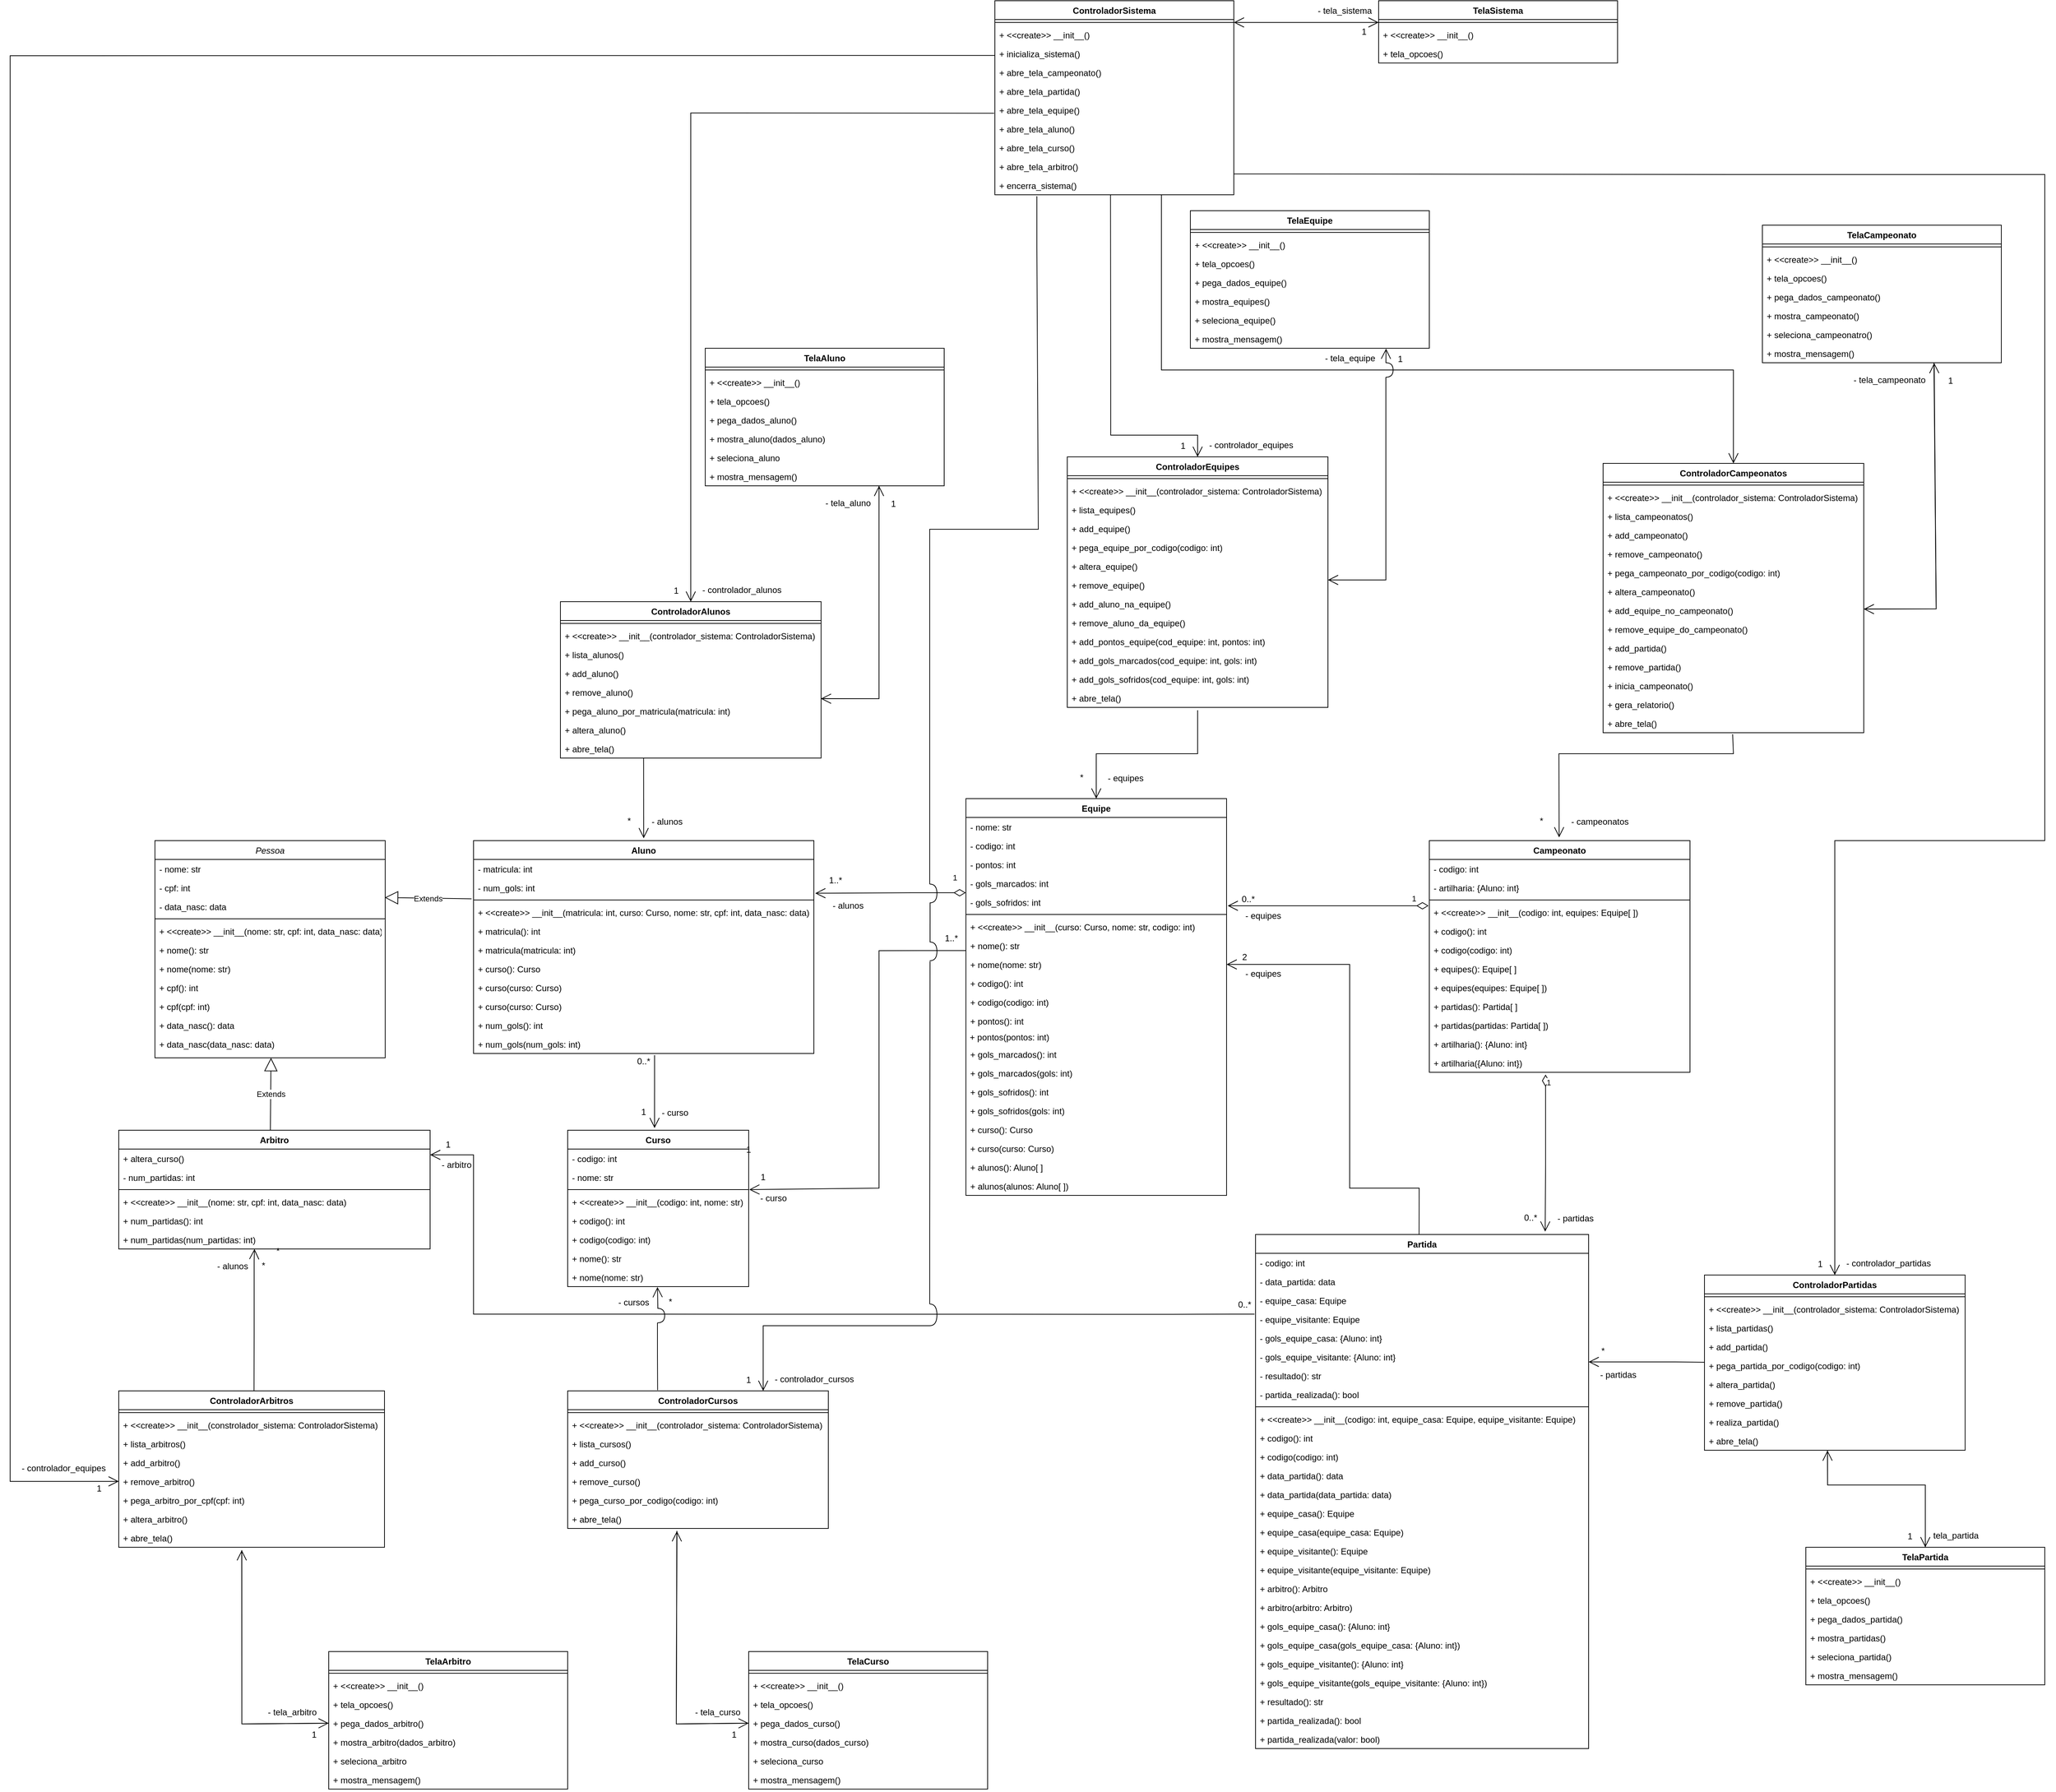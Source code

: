 <mxfile version="24.3.1" type="github">
  <diagram name="Página-1" id="YanghgRlEMHAiLp9xVtV">
    <mxGraphModel dx="3563" dy="2118" grid="1" gridSize="10" guides="1" tooltips="1" connect="1" arrows="1" fold="1" page="1" pageScale="1" pageWidth="827" pageHeight="1169" math="0" shadow="0">
      <root>
        <mxCell id="0" />
        <mxCell id="1" parent="0" />
        <mxCell id="BRvZdCVV4lEwRIuZLhzR-1" value="Curso" style="swimlane;fontStyle=1;align=center;verticalAlign=top;childLayout=stackLayout;horizontal=1;startSize=26;horizontalStack=0;resizeParent=1;resizeParentMax=0;resizeLast=0;collapsible=1;marginBottom=0;whiteSpace=wrap;html=1;" parent="1" vertex="1">
          <mxGeometry x="-190" y="440" width="250" height="216" as="geometry" />
        </mxCell>
        <mxCell id="BRvZdCVV4lEwRIuZLhzR-2" value="- codigo: int" style="text;strokeColor=none;fillColor=none;align=left;verticalAlign=top;spacingLeft=4;spacingRight=4;overflow=hidden;rotatable=0;points=[[0,0.5],[1,0.5]];portConstraint=eastwest;whiteSpace=wrap;html=1;" parent="BRvZdCVV4lEwRIuZLhzR-1" vertex="1">
          <mxGeometry y="26" width="250" height="26" as="geometry" />
        </mxCell>
        <mxCell id="42rT5aTTlDtqcZQRqHW7-1" value="- nome: str" style="text;strokeColor=none;fillColor=none;align=left;verticalAlign=top;spacingLeft=4;spacingRight=4;overflow=hidden;rotatable=0;points=[[0,0.5],[1,0.5]];portConstraint=eastwest;whiteSpace=wrap;html=1;" parent="BRvZdCVV4lEwRIuZLhzR-1" vertex="1">
          <mxGeometry y="52" width="250" height="26" as="geometry" />
        </mxCell>
        <mxCell id="BRvZdCVV4lEwRIuZLhzR-3" value="" style="line;strokeWidth=1;fillColor=none;align=left;verticalAlign=middle;spacingTop=-1;spacingLeft=3;spacingRight=3;rotatable=0;labelPosition=right;points=[];portConstraint=eastwest;strokeColor=inherit;" parent="BRvZdCVV4lEwRIuZLhzR-1" vertex="1">
          <mxGeometry y="78" width="250" height="8" as="geometry" />
        </mxCell>
        <mxCell id="BRvZdCVV4lEwRIuZLhzR-4" value="+ &amp;lt;&amp;lt;create&amp;gt;&amp;gt; __init__(codigo: int, nome: str)" style="text;strokeColor=none;fillColor=none;align=left;verticalAlign=top;spacingLeft=4;spacingRight=4;overflow=hidden;rotatable=0;points=[[0,0.5],[1,0.5]];portConstraint=eastwest;whiteSpace=wrap;html=1;" parent="BRvZdCVV4lEwRIuZLhzR-1" vertex="1">
          <mxGeometry y="86" width="250" height="26" as="geometry" />
        </mxCell>
        <mxCell id="42rT5aTTlDtqcZQRqHW7-2" value="+ codigo(): int" style="text;strokeColor=none;fillColor=none;align=left;verticalAlign=top;spacingLeft=4;spacingRight=4;overflow=hidden;rotatable=0;points=[[0,0.5],[1,0.5]];portConstraint=eastwest;whiteSpace=wrap;html=1;" parent="BRvZdCVV4lEwRIuZLhzR-1" vertex="1">
          <mxGeometry y="112" width="250" height="26" as="geometry" />
        </mxCell>
        <mxCell id="42rT5aTTlDtqcZQRqHW7-3" value="+ codigo(codigo: int)" style="text;strokeColor=none;fillColor=none;align=left;verticalAlign=top;spacingLeft=4;spacingRight=4;overflow=hidden;rotatable=0;points=[[0,0.5],[1,0.5]];portConstraint=eastwest;whiteSpace=wrap;html=1;" parent="BRvZdCVV4lEwRIuZLhzR-1" vertex="1">
          <mxGeometry y="138" width="250" height="26" as="geometry" />
        </mxCell>
        <mxCell id="42rT5aTTlDtqcZQRqHW7-4" value="+ nome(): str" style="text;strokeColor=none;fillColor=none;align=left;verticalAlign=top;spacingLeft=4;spacingRight=4;overflow=hidden;rotatable=0;points=[[0,0.5],[1,0.5]];portConstraint=eastwest;whiteSpace=wrap;html=1;" parent="BRvZdCVV4lEwRIuZLhzR-1" vertex="1">
          <mxGeometry y="164" width="250" height="26" as="geometry" />
        </mxCell>
        <mxCell id="42rT5aTTlDtqcZQRqHW7-5" value="+ nome(nome: str)" style="text;strokeColor=none;fillColor=none;align=left;verticalAlign=top;spacingLeft=4;spacingRight=4;overflow=hidden;rotatable=0;points=[[0,0.5],[1,0.5]];portConstraint=eastwest;whiteSpace=wrap;html=1;" parent="BRvZdCVV4lEwRIuZLhzR-1" vertex="1">
          <mxGeometry y="190" width="250" height="26" as="geometry" />
        </mxCell>
        <mxCell id="42rT5aTTlDtqcZQRqHW7-6" value="Aluno" style="swimlane;fontStyle=1;align=center;verticalAlign=top;childLayout=stackLayout;horizontal=1;startSize=26;horizontalStack=0;resizeParent=1;resizeParentMax=0;resizeLast=0;collapsible=1;marginBottom=0;whiteSpace=wrap;html=1;" parent="1" vertex="1">
          <mxGeometry x="-320" y="40" width="470" height="294" as="geometry" />
        </mxCell>
        <mxCell id="ilpft1NIrWu3d606YRAC-2" value="&lt;div&gt;- matricula: int&lt;/div&gt;" style="text;strokeColor=none;fillColor=none;align=left;verticalAlign=top;spacingLeft=4;spacingRight=4;overflow=hidden;rotatable=0;points=[[0,0.5],[1,0.5]];portConstraint=eastwest;whiteSpace=wrap;html=1;" parent="42rT5aTTlDtqcZQRqHW7-6" vertex="1">
          <mxGeometry y="26" width="470" height="26" as="geometry" />
        </mxCell>
        <mxCell id="42rT5aTTlDtqcZQRqHW7-7" value="&lt;div&gt;- num_gols: int&lt;/div&gt;" style="text;strokeColor=none;fillColor=none;align=left;verticalAlign=top;spacingLeft=4;spacingRight=4;overflow=hidden;rotatable=0;points=[[0,0.5],[1,0.5]];portConstraint=eastwest;whiteSpace=wrap;html=1;" parent="42rT5aTTlDtqcZQRqHW7-6" vertex="1">
          <mxGeometry y="52" width="470" height="26" as="geometry" />
        </mxCell>
        <mxCell id="42rT5aTTlDtqcZQRqHW7-9" value="" style="line;strokeWidth=1;fillColor=none;align=left;verticalAlign=middle;spacingTop=-1;spacingLeft=3;spacingRight=3;rotatable=0;labelPosition=right;points=[];portConstraint=eastwest;strokeColor=inherit;" parent="42rT5aTTlDtqcZQRqHW7-6" vertex="1">
          <mxGeometry y="78" width="470" height="8" as="geometry" />
        </mxCell>
        <mxCell id="42rT5aTTlDtqcZQRqHW7-10" value="+ &amp;lt;&amp;lt;create&amp;gt;&amp;gt; __init__(matricula: int, curso: Curso, nome: str, cpf: int, data_nasc: data)" style="text;strokeColor=none;fillColor=none;align=left;verticalAlign=top;spacingLeft=4;spacingRight=4;overflow=hidden;rotatable=0;points=[[0,0.5],[1,0.5]];portConstraint=eastwest;whiteSpace=wrap;html=1;" parent="42rT5aTTlDtqcZQRqHW7-6" vertex="1">
          <mxGeometry y="86" width="470" height="26" as="geometry" />
        </mxCell>
        <mxCell id="42rT5aTTlDtqcZQRqHW7-11" value="+ matricula(): int" style="text;strokeColor=none;fillColor=none;align=left;verticalAlign=top;spacingLeft=4;spacingRight=4;overflow=hidden;rotatable=0;points=[[0,0.5],[1,0.5]];portConstraint=eastwest;whiteSpace=wrap;html=1;" parent="42rT5aTTlDtqcZQRqHW7-6" vertex="1">
          <mxGeometry y="112" width="470" height="26" as="geometry" />
        </mxCell>
        <mxCell id="42rT5aTTlDtqcZQRqHW7-12" value="+ matricula(matricula: int)" style="text;strokeColor=none;fillColor=none;align=left;verticalAlign=top;spacingLeft=4;spacingRight=4;overflow=hidden;rotatable=0;points=[[0,0.5],[1,0.5]];portConstraint=eastwest;whiteSpace=wrap;html=1;" parent="42rT5aTTlDtqcZQRqHW7-6" vertex="1">
          <mxGeometry y="138" width="470" height="26" as="geometry" />
        </mxCell>
        <mxCell id="42rT5aTTlDtqcZQRqHW7-18" value="+ curso(): Curso" style="text;strokeColor=none;fillColor=none;align=left;verticalAlign=top;spacingLeft=4;spacingRight=4;overflow=hidden;rotatable=0;points=[[0,0.5],[1,0.5]];portConstraint=eastwest;whiteSpace=wrap;html=1;" parent="42rT5aTTlDtqcZQRqHW7-6" vertex="1">
          <mxGeometry y="164" width="470" height="26" as="geometry" />
        </mxCell>
        <mxCell id="ilpft1NIrWu3d606YRAC-1" value="+ curso(curso: Curso)" style="text;strokeColor=none;fillColor=none;align=left;verticalAlign=top;spacingLeft=4;spacingRight=4;overflow=hidden;rotatable=0;points=[[0,0.5],[1,0.5]];portConstraint=eastwest;whiteSpace=wrap;html=1;" parent="42rT5aTTlDtqcZQRqHW7-6" vertex="1">
          <mxGeometry y="190" width="470" height="26" as="geometry" />
        </mxCell>
        <mxCell id="ilpft1NIrWu3d606YRAC-3" value="+ curso(curso: Curso)" style="text;strokeColor=none;fillColor=none;align=left;verticalAlign=top;spacingLeft=4;spacingRight=4;overflow=hidden;rotatable=0;points=[[0,0.5],[1,0.5]];portConstraint=eastwest;whiteSpace=wrap;html=1;" parent="42rT5aTTlDtqcZQRqHW7-6" vertex="1">
          <mxGeometry y="216" width="470" height="26" as="geometry" />
        </mxCell>
        <mxCell id="ilpft1NIrWu3d606YRAC-4" value="+ num_gols(): int" style="text;strokeColor=none;fillColor=none;align=left;verticalAlign=top;spacingLeft=4;spacingRight=4;overflow=hidden;rotatable=0;points=[[0,0.5],[1,0.5]];portConstraint=eastwest;whiteSpace=wrap;html=1;" parent="42rT5aTTlDtqcZQRqHW7-6" vertex="1">
          <mxGeometry y="242" width="470" height="26" as="geometry" />
        </mxCell>
        <mxCell id="42rT5aTTlDtqcZQRqHW7-19" value="+ num_gols(num_gols: int)" style="text;strokeColor=none;fillColor=none;align=left;verticalAlign=top;spacingLeft=4;spacingRight=4;overflow=hidden;rotatable=0;points=[[0,0.5],[1,0.5]];portConstraint=eastwest;whiteSpace=wrap;html=1;" parent="42rT5aTTlDtqcZQRqHW7-6" vertex="1">
          <mxGeometry y="268" width="470" height="26" as="geometry" />
        </mxCell>
        <mxCell id="42rT5aTTlDtqcZQRqHW7-24" value="Arbitro" style="swimlane;fontStyle=1;align=center;verticalAlign=top;childLayout=stackLayout;horizontal=1;startSize=26;horizontalStack=0;resizeParent=1;resizeParentMax=0;resizeLast=0;collapsible=1;marginBottom=0;whiteSpace=wrap;html=1;" parent="1" vertex="1">
          <mxGeometry x="-810" y="440" width="430" height="164" as="geometry" />
        </mxCell>
        <mxCell id="OSObfnmbwBIl3ngkpUWz-24" value="+ altera_curso()" style="text;strokeColor=none;fillColor=none;align=left;verticalAlign=top;spacingLeft=4;spacingRight=4;overflow=hidden;rotatable=0;points=[[0,0.5],[1,0.5]];portConstraint=eastwest;whiteSpace=wrap;html=1;" parent="42rT5aTTlDtqcZQRqHW7-24" vertex="1">
          <mxGeometry y="26" width="430" height="26" as="geometry" />
        </mxCell>
        <mxCell id="42rT5aTTlDtqcZQRqHW7-29" value="- num_partidas: int" style="text;strokeColor=none;fillColor=none;align=left;verticalAlign=top;spacingLeft=4;spacingRight=4;overflow=hidden;rotatable=0;points=[[0,0.5],[1,0.5]];portConstraint=eastwest;whiteSpace=wrap;html=1;" parent="42rT5aTTlDtqcZQRqHW7-24" vertex="1">
          <mxGeometry y="52" width="430" height="26" as="geometry" />
        </mxCell>
        <mxCell id="42rT5aTTlDtqcZQRqHW7-30" value="" style="line;strokeWidth=1;fillColor=none;align=left;verticalAlign=middle;spacingTop=-1;spacingLeft=3;spacingRight=3;rotatable=0;labelPosition=right;points=[];portConstraint=eastwest;strokeColor=inherit;" parent="42rT5aTTlDtqcZQRqHW7-24" vertex="1">
          <mxGeometry y="78" width="430" height="8" as="geometry" />
        </mxCell>
        <mxCell id="42rT5aTTlDtqcZQRqHW7-31" value="+ &amp;lt;&amp;lt;create&amp;gt;&amp;gt; __init__(nome: str, cpf: int, data_nasc: data)" style="text;strokeColor=none;fillColor=none;align=left;verticalAlign=top;spacingLeft=4;spacingRight=4;overflow=hidden;rotatable=0;points=[[0,0.5],[1,0.5]];portConstraint=eastwest;whiteSpace=wrap;html=1;" parent="42rT5aTTlDtqcZQRqHW7-24" vertex="1">
          <mxGeometry y="86" width="430" height="26" as="geometry" />
        </mxCell>
        <mxCell id="BlP67hDM90NLHeMDUVXd-2" value="+ num_partidas(): int" style="text;strokeColor=none;fillColor=none;align=left;verticalAlign=top;spacingLeft=4;spacingRight=4;overflow=hidden;rotatable=0;points=[[0,0.5],[1,0.5]];portConstraint=eastwest;whiteSpace=wrap;html=1;" parent="42rT5aTTlDtqcZQRqHW7-24" vertex="1">
          <mxGeometry y="112" width="430" height="26" as="geometry" />
        </mxCell>
        <mxCell id="BlP67hDM90NLHeMDUVXd-3" value="+ num_partidas(num_partidas: int)" style="text;strokeColor=none;fillColor=none;align=left;verticalAlign=top;spacingLeft=4;spacingRight=4;overflow=hidden;rotatable=0;points=[[0,0.5],[1,0.5]];portConstraint=eastwest;whiteSpace=wrap;html=1;" parent="42rT5aTTlDtqcZQRqHW7-24" vertex="1">
          <mxGeometry y="138" width="430" height="26" as="geometry" />
        </mxCell>
        <mxCell id="BlP67hDM90NLHeMDUVXd-4" value="Equipe" style="swimlane;fontStyle=1;align=center;verticalAlign=top;childLayout=stackLayout;horizontal=1;startSize=26;horizontalStack=0;resizeParent=1;resizeParentMax=0;resizeLast=0;collapsible=1;marginBottom=0;whiteSpace=wrap;html=1;" parent="1" vertex="1">
          <mxGeometry x="360" y="-18" width="360" height="548" as="geometry" />
        </mxCell>
        <mxCell id="BlP67hDM90NLHeMDUVXd-5" value="- nome: str" style="text;strokeColor=none;fillColor=none;align=left;verticalAlign=top;spacingLeft=4;spacingRight=4;overflow=hidden;rotatable=0;points=[[0,0.5],[1,0.5]];portConstraint=eastwest;whiteSpace=wrap;html=1;" parent="BlP67hDM90NLHeMDUVXd-4" vertex="1">
          <mxGeometry y="26" width="360" height="26" as="geometry" />
        </mxCell>
        <mxCell id="OSObfnmbwBIl3ngkpUWz-45" value="- codigo: int" style="text;strokeColor=none;fillColor=none;align=left;verticalAlign=top;spacingLeft=4;spacingRight=4;overflow=hidden;rotatable=0;points=[[0,0.5],[1,0.5]];portConstraint=eastwest;whiteSpace=wrap;html=1;" parent="BlP67hDM90NLHeMDUVXd-4" vertex="1">
          <mxGeometry y="52" width="360" height="26" as="geometry" />
        </mxCell>
        <mxCell id="OSObfnmbwBIl3ngkpUWz-46" value="- pontos: int" style="text;strokeColor=none;fillColor=none;align=left;verticalAlign=top;spacingLeft=4;spacingRight=4;overflow=hidden;rotatable=0;points=[[0,0.5],[1,0.5]];portConstraint=eastwest;whiteSpace=wrap;html=1;" parent="BlP67hDM90NLHeMDUVXd-4" vertex="1">
          <mxGeometry y="78" width="360" height="26" as="geometry" />
        </mxCell>
        <mxCell id="OSObfnmbwBIl3ngkpUWz-88" value="- gols_marcados: int" style="text;strokeColor=none;fillColor=none;align=left;verticalAlign=top;spacingLeft=4;spacingRight=4;overflow=hidden;rotatable=0;points=[[0,0.5],[1,0.5]];portConstraint=eastwest;whiteSpace=wrap;html=1;" parent="BlP67hDM90NLHeMDUVXd-4" vertex="1">
          <mxGeometry y="104" width="360" height="26" as="geometry" />
        </mxCell>
        <mxCell id="OSObfnmbwBIl3ngkpUWz-90" value="- gols_sofridos: int" style="text;strokeColor=none;fillColor=none;align=left;verticalAlign=top;spacingLeft=4;spacingRight=4;overflow=hidden;rotatable=0;points=[[0,0.5],[1,0.5]];portConstraint=eastwest;whiteSpace=wrap;html=1;" parent="BlP67hDM90NLHeMDUVXd-4" vertex="1">
          <mxGeometry y="130" width="360" height="26" as="geometry" />
        </mxCell>
        <mxCell id="BlP67hDM90NLHeMDUVXd-9" value="" style="line;strokeWidth=1;fillColor=none;align=left;verticalAlign=middle;spacingTop=-1;spacingLeft=3;spacingRight=3;rotatable=0;labelPosition=right;points=[];portConstraint=eastwest;strokeColor=inherit;" parent="BlP67hDM90NLHeMDUVXd-4" vertex="1">
          <mxGeometry y="156" width="360" height="8" as="geometry" />
        </mxCell>
        <mxCell id="BlP67hDM90NLHeMDUVXd-10" value="+ &amp;lt;&amp;lt;create&amp;gt;&amp;gt; __init__(curso: Curso, nome: str, codigo: int)" style="text;strokeColor=none;fillColor=none;align=left;verticalAlign=top;spacingLeft=4;spacingRight=4;overflow=hidden;rotatable=0;points=[[0,0.5],[1,0.5]];portConstraint=eastwest;whiteSpace=wrap;html=1;" parent="BlP67hDM90NLHeMDUVXd-4" vertex="1">
          <mxGeometry y="164" width="360" height="26" as="geometry" />
        </mxCell>
        <mxCell id="BlP67hDM90NLHeMDUVXd-11" value="+ nome(): str" style="text;strokeColor=none;fillColor=none;align=left;verticalAlign=top;spacingLeft=4;spacingRight=4;overflow=hidden;rotatable=0;points=[[0,0.5],[1,0.5]];portConstraint=eastwest;whiteSpace=wrap;html=1;" parent="BlP67hDM90NLHeMDUVXd-4" vertex="1">
          <mxGeometry y="190" width="360" height="26" as="geometry" />
        </mxCell>
        <mxCell id="BlP67hDM90NLHeMDUVXd-12" value="+ nome(nome: str)" style="text;strokeColor=none;fillColor=none;align=left;verticalAlign=top;spacingLeft=4;spacingRight=4;overflow=hidden;rotatable=0;points=[[0,0.5],[1,0.5]];portConstraint=eastwest;whiteSpace=wrap;html=1;" parent="BlP67hDM90NLHeMDUVXd-4" vertex="1">
          <mxGeometry y="216" width="360" height="26" as="geometry" />
        </mxCell>
        <mxCell id="OSObfnmbwBIl3ngkpUWz-47" value="+ codigo(): int" style="text;strokeColor=none;fillColor=none;align=left;verticalAlign=top;spacingLeft=4;spacingRight=4;overflow=hidden;rotatable=0;points=[[0,0.5],[1,0.5]];portConstraint=eastwest;whiteSpace=wrap;html=1;" parent="BlP67hDM90NLHeMDUVXd-4" vertex="1">
          <mxGeometry y="242" width="360" height="26" as="geometry" />
        </mxCell>
        <mxCell id="OSObfnmbwBIl3ngkpUWz-48" value="+ codigo(codigo: int)" style="text;strokeColor=none;fillColor=none;align=left;verticalAlign=top;spacingLeft=4;spacingRight=4;overflow=hidden;rotatable=0;points=[[0,0.5],[1,0.5]];portConstraint=eastwest;whiteSpace=wrap;html=1;" parent="BlP67hDM90NLHeMDUVXd-4" vertex="1">
          <mxGeometry y="268" width="360" height="26" as="geometry" />
        </mxCell>
        <mxCell id="OSObfnmbwBIl3ngkpUWz-49" value="+ pontos(): int" style="text;strokeColor=none;fillColor=none;align=left;verticalAlign=top;spacingLeft=4;spacingRight=4;overflow=hidden;rotatable=0;points=[[0,0.5],[1,0.5]];portConstraint=eastwest;whiteSpace=wrap;html=1;" parent="BlP67hDM90NLHeMDUVXd-4" vertex="1">
          <mxGeometry y="294" width="360" height="26" as="geometry" />
        </mxCell>
        <mxCell id="XdRAYDsdtGcGILHuMkyT-34" value="&amp;nbsp;+ pontos(pontos: int)" style="text;html=1;align=left;verticalAlign=middle;whiteSpace=wrap;rounded=0;" parent="BlP67hDM90NLHeMDUVXd-4" vertex="1">
          <mxGeometry y="320" width="360" height="20" as="geometry" />
        </mxCell>
        <mxCell id="ilpft1NIrWu3d606YRAC-8" value="+ gols_marcados(): int" style="text;strokeColor=none;fillColor=none;align=left;verticalAlign=top;spacingLeft=4;spacingRight=4;overflow=hidden;rotatable=0;points=[[0,0.5],[1,0.5]];portConstraint=eastwest;whiteSpace=wrap;html=1;" parent="BlP67hDM90NLHeMDUVXd-4" vertex="1">
          <mxGeometry y="340" width="360" height="26" as="geometry" />
        </mxCell>
        <mxCell id="ghrtqH5vHBBykUhaQ1Sb-4" value="+ gols_marcados(gols: int)" style="text;strokeColor=none;fillColor=none;align=left;verticalAlign=top;spacingLeft=4;spacingRight=4;overflow=hidden;rotatable=0;points=[[0,0.5],[1,0.5]];portConstraint=eastwest;whiteSpace=wrap;html=1;" parent="BlP67hDM90NLHeMDUVXd-4" vertex="1">
          <mxGeometry y="366" width="360" height="26" as="geometry" />
        </mxCell>
        <mxCell id="ilpft1NIrWu3d606YRAC-9" value="+ gols_sofridos(): int" style="text;strokeColor=none;fillColor=none;align=left;verticalAlign=top;spacingLeft=4;spacingRight=4;overflow=hidden;rotatable=0;points=[[0,0.5],[1,0.5]];portConstraint=eastwest;whiteSpace=wrap;html=1;" parent="BlP67hDM90NLHeMDUVXd-4" vertex="1">
          <mxGeometry y="392" width="360" height="26" as="geometry" />
        </mxCell>
        <mxCell id="ghrtqH5vHBBykUhaQ1Sb-5" value="+ gols_sofridos(gols: int)" style="text;strokeColor=none;fillColor=none;align=left;verticalAlign=top;spacingLeft=4;spacingRight=4;overflow=hidden;rotatable=0;points=[[0,0.5],[1,0.5]];portConstraint=eastwest;whiteSpace=wrap;html=1;" parent="BlP67hDM90NLHeMDUVXd-4" vertex="1">
          <mxGeometry y="418" width="360" height="26" as="geometry" />
        </mxCell>
        <mxCell id="BlP67hDM90NLHeMDUVXd-13" value="+ curso(): Curso" style="text;strokeColor=none;fillColor=none;align=left;verticalAlign=top;spacingLeft=4;spacingRight=4;overflow=hidden;rotatable=0;points=[[0,0.5],[1,0.5]];portConstraint=eastwest;whiteSpace=wrap;html=1;" parent="BlP67hDM90NLHeMDUVXd-4" vertex="1">
          <mxGeometry y="444" width="360" height="26" as="geometry" />
        </mxCell>
        <mxCell id="BlP67hDM90NLHeMDUVXd-14" value="+ curso(curso: Curso)" style="text;strokeColor=none;fillColor=none;align=left;verticalAlign=top;spacingLeft=4;spacingRight=4;overflow=hidden;rotatable=0;points=[[0,0.5],[1,0.5]];portConstraint=eastwest;whiteSpace=wrap;html=1;" parent="BlP67hDM90NLHeMDUVXd-4" vertex="1">
          <mxGeometry y="470" width="360" height="26" as="geometry" />
        </mxCell>
        <mxCell id="BlP67hDM90NLHeMDUVXd-15" value="+ alunos(): Aluno[ ]" style="text;strokeColor=none;fillColor=none;align=left;verticalAlign=top;spacingLeft=4;spacingRight=4;overflow=hidden;rotatable=0;points=[[0,0.5],[1,0.5]];portConstraint=eastwest;whiteSpace=wrap;html=1;" parent="BlP67hDM90NLHeMDUVXd-4" vertex="1">
          <mxGeometry y="496" width="360" height="26" as="geometry" />
        </mxCell>
        <mxCell id="ghrtqH5vHBBykUhaQ1Sb-2" value="+ alunos(alunos: Aluno[ ])" style="text;strokeColor=none;fillColor=none;align=left;verticalAlign=top;spacingLeft=4;spacingRight=4;overflow=hidden;rotatable=0;points=[[0,0.5],[1,0.5]];portConstraint=eastwest;whiteSpace=wrap;html=1;" parent="BlP67hDM90NLHeMDUVXd-4" vertex="1">
          <mxGeometry y="522" width="360" height="26" as="geometry" />
        </mxCell>
        <mxCell id="VWIoromdeVteyUXSWohZ-1" value="Campeonato" style="swimlane;fontStyle=1;align=center;verticalAlign=top;childLayout=stackLayout;horizontal=1;startSize=26;horizontalStack=0;resizeParent=1;resizeParentMax=0;resizeLast=0;collapsible=1;marginBottom=0;whiteSpace=wrap;html=1;" parent="1" vertex="1">
          <mxGeometry x="1000" y="40" width="360" height="320" as="geometry" />
        </mxCell>
        <mxCell id="ilpft1NIrWu3d606YRAC-17" value="&lt;div&gt;- codigo: int&lt;/div&gt;" style="text;strokeColor=none;fillColor=none;align=left;verticalAlign=top;spacingLeft=4;spacingRight=4;overflow=hidden;rotatable=0;points=[[0,0.5],[1,0.5]];portConstraint=eastwest;whiteSpace=wrap;html=1;" parent="VWIoromdeVteyUXSWohZ-1" vertex="1">
          <mxGeometry y="26" width="360" height="26" as="geometry" />
        </mxCell>
        <mxCell id="ilpft1NIrWu3d606YRAC-19" value="&lt;div&gt;- artilharia: {Aluno: int}&lt;/div&gt;" style="text;strokeColor=none;fillColor=none;align=left;verticalAlign=top;spacingLeft=4;spacingRight=4;overflow=hidden;rotatable=0;points=[[0,0.5],[1,0.5]];portConstraint=eastwest;whiteSpace=wrap;html=1;" parent="VWIoromdeVteyUXSWohZ-1" vertex="1">
          <mxGeometry y="52" width="360" height="26" as="geometry" />
        </mxCell>
        <mxCell id="ilpft1NIrWu3d606YRAC-15" value="" style="line;strokeWidth=1;fillColor=none;align=left;verticalAlign=middle;spacingTop=-1;spacingLeft=3;spacingRight=3;rotatable=0;labelPosition=right;points=[];portConstraint=eastwest;strokeColor=inherit;" parent="VWIoromdeVteyUXSWohZ-1" vertex="1">
          <mxGeometry y="78" width="360" height="8" as="geometry" />
        </mxCell>
        <mxCell id="VWIoromdeVteyUXSWohZ-6" value="+ &amp;lt;&amp;lt;create&amp;gt;&amp;gt; __init__(codigo: int, equipes: Equipe[ ])&lt;div&gt;&lt;br&gt;&lt;/div&gt;" style="text;strokeColor=none;fillColor=none;align=left;verticalAlign=top;spacingLeft=4;spacingRight=4;overflow=hidden;rotatable=0;points=[[0,0.5],[1,0.5]];portConstraint=eastwest;whiteSpace=wrap;html=1;" parent="VWIoromdeVteyUXSWohZ-1" vertex="1">
          <mxGeometry y="86" width="360" height="26" as="geometry" />
        </mxCell>
        <mxCell id="ra7vQ8JuPsrU5PklDh2I-1" value="+ codigo(): int" style="text;strokeColor=none;fillColor=none;align=left;verticalAlign=top;spacingLeft=4;spacingRight=4;overflow=hidden;rotatable=0;points=[[0,0.5],[1,0.5]];portConstraint=eastwest;whiteSpace=wrap;html=1;" parent="VWIoromdeVteyUXSWohZ-1" vertex="1">
          <mxGeometry y="112" width="360" height="26" as="geometry" />
        </mxCell>
        <mxCell id="ra7vQ8JuPsrU5PklDh2I-2" value="+ codigo(codigo: int)" style="text;strokeColor=none;fillColor=none;align=left;verticalAlign=top;spacingLeft=4;spacingRight=4;overflow=hidden;rotatable=0;points=[[0,0.5],[1,0.5]];portConstraint=eastwest;whiteSpace=wrap;html=1;" parent="VWIoromdeVteyUXSWohZ-1" vertex="1">
          <mxGeometry y="138" width="360" height="26" as="geometry" />
        </mxCell>
        <mxCell id="VWIoromdeVteyUXSWohZ-7" value="+ equipes(): Equipe[ ]" style="text;strokeColor=none;fillColor=none;align=left;verticalAlign=top;spacingLeft=4;spacingRight=4;overflow=hidden;rotatable=0;points=[[0,0.5],[1,0.5]];portConstraint=eastwest;whiteSpace=wrap;html=1;" parent="VWIoromdeVteyUXSWohZ-1" vertex="1">
          <mxGeometry y="164" width="360" height="26" as="geometry" />
        </mxCell>
        <mxCell id="ghrtqH5vHBBykUhaQ1Sb-30" value="+ equipes(equipes: Equipe[ ])" style="text;strokeColor=none;fillColor=none;align=left;verticalAlign=top;spacingLeft=4;spacingRight=4;overflow=hidden;rotatable=0;points=[[0,0.5],[1,0.5]];portConstraint=eastwest;whiteSpace=wrap;html=1;" parent="VWIoromdeVteyUXSWohZ-1" vertex="1">
          <mxGeometry y="190" width="360" height="26" as="geometry" />
        </mxCell>
        <mxCell id="VWIoromdeVteyUXSWohZ-10" value="+ partidas(): Partida[ ]" style="text;strokeColor=none;fillColor=none;align=left;verticalAlign=top;spacingLeft=4;spacingRight=4;overflow=hidden;rotatable=0;points=[[0,0.5],[1,0.5]];portConstraint=eastwest;whiteSpace=wrap;html=1;" parent="VWIoromdeVteyUXSWohZ-1" vertex="1">
          <mxGeometry y="216" width="360" height="26" as="geometry" />
        </mxCell>
        <mxCell id="ghrtqH5vHBBykUhaQ1Sb-45" value="+ partidas(partidas: Partida[ ])&amp;nbsp;" style="text;strokeColor=none;fillColor=none;align=left;verticalAlign=top;spacingLeft=4;spacingRight=4;overflow=hidden;rotatable=0;points=[[0,0.5],[1,0.5]];portConstraint=eastwest;whiteSpace=wrap;html=1;" parent="VWIoromdeVteyUXSWohZ-1" vertex="1">
          <mxGeometry y="242" width="360" height="26" as="geometry" />
        </mxCell>
        <mxCell id="ilpft1NIrWu3d606YRAC-20" value="+ artilharia(): {Aluno: int}" style="text;strokeColor=none;fillColor=none;align=left;verticalAlign=top;spacingLeft=4;spacingRight=4;overflow=hidden;rotatable=0;points=[[0,0.5],[1,0.5]];portConstraint=eastwest;whiteSpace=wrap;html=1;" parent="VWIoromdeVteyUXSWohZ-1" vertex="1">
          <mxGeometry y="268" width="360" height="26" as="geometry" />
        </mxCell>
        <mxCell id="ra7vQ8JuPsrU5PklDh2I-6" value="+ artilharia({Aluno: int})" style="text;strokeColor=none;fillColor=none;align=left;verticalAlign=top;spacingLeft=4;spacingRight=4;overflow=hidden;rotatable=0;points=[[0,0.5],[1,0.5]];portConstraint=eastwest;whiteSpace=wrap;html=1;" parent="VWIoromdeVteyUXSWohZ-1" vertex="1">
          <mxGeometry y="294" width="360" height="26" as="geometry" />
        </mxCell>
        <mxCell id="VWIoromdeVteyUXSWohZ-15" value="Partida" style="swimlane;fontStyle=1;align=center;verticalAlign=top;childLayout=stackLayout;horizontal=1;startSize=26;horizontalStack=0;resizeParent=1;resizeParentMax=0;resizeLast=0;collapsible=1;marginBottom=0;whiteSpace=wrap;html=1;" parent="1" vertex="1">
          <mxGeometry x="760" y="584" width="460" height="710" as="geometry" />
        </mxCell>
        <mxCell id="VWIoromdeVteyUXSWohZ-16" value="- codigo: int" style="text;strokeColor=none;fillColor=none;align=left;verticalAlign=top;spacingLeft=4;spacingRight=4;overflow=hidden;rotatable=0;points=[[0,0.5],[1,0.5]];portConstraint=eastwest;whiteSpace=wrap;html=1;" parent="VWIoromdeVteyUXSWohZ-15" vertex="1">
          <mxGeometry y="26" width="460" height="26" as="geometry" />
        </mxCell>
        <mxCell id="hslSFGjoWzBSm_9_647L-2" value="- data_partida: data" style="text;strokeColor=none;fillColor=none;align=left;verticalAlign=top;spacingLeft=4;spacingRight=4;overflow=hidden;rotatable=0;points=[[0,0.5],[1,0.5]];portConstraint=eastwest;whiteSpace=wrap;html=1;" parent="VWIoromdeVteyUXSWohZ-15" vertex="1">
          <mxGeometry y="52" width="460" height="26" as="geometry" />
        </mxCell>
        <mxCell id="XdRAYDsdtGcGILHuMkyT-112" value="- equipe_casa: Equipe" style="text;strokeColor=none;fillColor=none;align=left;verticalAlign=top;spacingLeft=4;spacingRight=4;overflow=hidden;rotatable=0;points=[[0,0.5],[1,0.5]];portConstraint=eastwest;whiteSpace=wrap;html=1;" parent="VWIoromdeVteyUXSWohZ-15" vertex="1">
          <mxGeometry y="78" width="460" height="26" as="geometry" />
        </mxCell>
        <mxCell id="XdRAYDsdtGcGILHuMkyT-113" value="- equipe_visitante: Equipe" style="text;strokeColor=none;fillColor=none;align=left;verticalAlign=top;spacingLeft=4;spacingRight=4;overflow=hidden;rotatable=0;points=[[0,0.5],[1,0.5]];portConstraint=eastwest;whiteSpace=wrap;html=1;" parent="VWIoromdeVteyUXSWohZ-15" vertex="1">
          <mxGeometry y="104" width="460" height="26" as="geometry" />
        </mxCell>
        <mxCell id="VWIoromdeVteyUXSWohZ-29" value="- gols_equipe_casa: {Aluno: int}" style="text;strokeColor=none;fillColor=none;align=left;verticalAlign=top;spacingLeft=4;spacingRight=4;overflow=hidden;rotatable=0;points=[[0,0.5],[1,0.5]];portConstraint=eastwest;whiteSpace=wrap;html=1;" parent="VWIoromdeVteyUXSWohZ-15" vertex="1">
          <mxGeometry y="130" width="460" height="26" as="geometry" />
        </mxCell>
        <mxCell id="OSObfnmbwBIl3ngkpUWz-89" value="- gols_equipe_visitante: {Aluno: int}" style="text;strokeColor=none;fillColor=none;align=left;verticalAlign=top;spacingLeft=4;spacingRight=4;overflow=hidden;rotatable=0;points=[[0,0.5],[1,0.5]];portConstraint=eastwest;whiteSpace=wrap;html=1;" parent="VWIoromdeVteyUXSWohZ-15" vertex="1">
          <mxGeometry y="156" width="460" height="26" as="geometry" />
        </mxCell>
        <mxCell id="OSObfnmbwBIl3ngkpUWz-91" value="- resultado(): str" style="text;strokeColor=none;fillColor=none;align=left;verticalAlign=top;spacingLeft=4;spacingRight=4;overflow=hidden;rotatable=0;points=[[0,0.5],[1,0.5]];portConstraint=eastwest;whiteSpace=wrap;html=1;" parent="VWIoromdeVteyUXSWohZ-15" vertex="1">
          <mxGeometry y="182" width="460" height="26" as="geometry" />
        </mxCell>
        <mxCell id="ghrtqH5vHBBykUhaQ1Sb-11" value="- partida_realizada(): bool&amp;nbsp;" style="text;strokeColor=none;fillColor=none;align=left;verticalAlign=top;spacingLeft=4;spacingRight=4;overflow=hidden;rotatable=0;points=[[0,0.5],[1,0.5]];portConstraint=eastwest;whiteSpace=wrap;html=1;" parent="VWIoromdeVteyUXSWohZ-15" vertex="1">
          <mxGeometry y="208" width="460" height="26" as="geometry" />
        </mxCell>
        <mxCell id="VWIoromdeVteyUXSWohZ-18" value="" style="line;strokeWidth=1;fillColor=none;align=left;verticalAlign=middle;spacingTop=-1;spacingLeft=3;spacingRight=3;rotatable=0;labelPosition=right;points=[];portConstraint=eastwest;strokeColor=inherit;" parent="VWIoromdeVteyUXSWohZ-15" vertex="1">
          <mxGeometry y="234" width="460" height="8" as="geometry" />
        </mxCell>
        <mxCell id="VWIoromdeVteyUXSWohZ-19" value="+ &amp;lt;&amp;lt;create&amp;gt;&amp;gt; __init__(codigo: int, equipe_casa: Equipe, equipe_visitante: Equipe)" style="text;strokeColor=none;fillColor=none;align=left;verticalAlign=top;spacingLeft=4;spacingRight=4;overflow=hidden;rotatable=0;points=[[0,0.5],[1,0.5]];portConstraint=eastwest;whiteSpace=wrap;html=1;" parent="VWIoromdeVteyUXSWohZ-15" vertex="1">
          <mxGeometry y="242" width="460" height="26" as="geometry" />
        </mxCell>
        <mxCell id="VWIoromdeVteyUXSWohZ-20" value="+ codigo(): int" style="text;strokeColor=none;fillColor=none;align=left;verticalAlign=top;spacingLeft=4;spacingRight=4;overflow=hidden;rotatable=0;points=[[0,0.5],[1,0.5]];portConstraint=eastwest;whiteSpace=wrap;html=1;" parent="VWIoromdeVteyUXSWohZ-15" vertex="1">
          <mxGeometry y="268" width="460" height="26" as="geometry" />
        </mxCell>
        <mxCell id="hslSFGjoWzBSm_9_647L-6" value="+ codigo(codigo: int)" style="text;strokeColor=none;fillColor=none;align=left;verticalAlign=top;spacingLeft=4;spacingRight=4;overflow=hidden;rotatable=0;points=[[0,0.5],[1,0.5]];portConstraint=eastwest;whiteSpace=wrap;html=1;" parent="VWIoromdeVteyUXSWohZ-15" vertex="1">
          <mxGeometry y="294" width="460" height="26" as="geometry" />
        </mxCell>
        <mxCell id="hslSFGjoWzBSm_9_647L-5" value="+ data_partida(): data" style="text;strokeColor=none;fillColor=none;align=left;verticalAlign=top;spacingLeft=4;spacingRight=4;overflow=hidden;rotatable=0;points=[[0,0.5],[1,0.5]];portConstraint=eastwest;whiteSpace=wrap;html=1;" parent="VWIoromdeVteyUXSWohZ-15" vertex="1">
          <mxGeometry y="320" width="460" height="26" as="geometry" />
        </mxCell>
        <mxCell id="VWIoromdeVteyUXSWohZ-30" value="+ data_partida(data_partida: data)" style="text;strokeColor=none;fillColor=none;align=left;verticalAlign=top;spacingLeft=4;spacingRight=4;overflow=hidden;rotatable=0;points=[[0,0.5],[1,0.5]];portConstraint=eastwest;whiteSpace=wrap;html=1;" parent="VWIoromdeVteyUXSWohZ-15" vertex="1">
          <mxGeometry y="346" width="460" height="26" as="geometry" />
        </mxCell>
        <mxCell id="VWIoromdeVteyUXSWohZ-31" value="+ equipe_casa(): Equipe" style="text;strokeColor=none;fillColor=none;align=left;verticalAlign=top;spacingLeft=4;spacingRight=4;overflow=hidden;rotatable=0;points=[[0,0.5],[1,0.5]];portConstraint=eastwest;whiteSpace=wrap;html=1;" parent="VWIoromdeVteyUXSWohZ-15" vertex="1">
          <mxGeometry y="372" width="460" height="26" as="geometry" />
        </mxCell>
        <mxCell id="VWIoromdeVteyUXSWohZ-21" value="+ equipe_casa(equipe_casa: Equipe)" style="text;strokeColor=none;fillColor=none;align=left;verticalAlign=top;spacingLeft=4;spacingRight=4;overflow=hidden;rotatable=0;points=[[0,0.5],[1,0.5]];portConstraint=eastwest;whiteSpace=wrap;html=1;" parent="VWIoromdeVteyUXSWohZ-15" vertex="1">
          <mxGeometry y="398" width="460" height="26" as="geometry" />
        </mxCell>
        <mxCell id="XdRAYDsdtGcGILHuMkyT-115" value="+ equipe_visitante(): Equipe" style="text;strokeColor=none;fillColor=none;align=left;verticalAlign=top;spacingLeft=4;spacingRight=4;overflow=hidden;rotatable=0;points=[[0,0.5],[1,0.5]];portConstraint=eastwest;whiteSpace=wrap;html=1;" parent="VWIoromdeVteyUXSWohZ-15" vertex="1">
          <mxGeometry y="424" width="460" height="26" as="geometry" />
        </mxCell>
        <mxCell id="XdRAYDsdtGcGILHuMkyT-116" value="+ equipe_visitante(equipe_visitante: Equipe)" style="text;strokeColor=none;fillColor=none;align=left;verticalAlign=top;spacingLeft=4;spacingRight=4;overflow=hidden;rotatable=0;points=[[0,0.5],[1,0.5]];portConstraint=eastwest;whiteSpace=wrap;html=1;" parent="VWIoromdeVteyUXSWohZ-15" vertex="1">
          <mxGeometry y="450" width="460" height="26" as="geometry" />
        </mxCell>
        <mxCell id="VWIoromdeVteyUXSWohZ-23" value="+ arbitro(): Arbitro" style="text;strokeColor=none;fillColor=none;align=left;verticalAlign=top;spacingLeft=4;spacingRight=4;overflow=hidden;rotatable=0;points=[[0,0.5],[1,0.5]];portConstraint=eastwest;whiteSpace=wrap;html=1;" parent="VWIoromdeVteyUXSWohZ-15" vertex="1">
          <mxGeometry y="476" width="460" height="26" as="geometry" />
        </mxCell>
        <mxCell id="VWIoromdeVteyUXSWohZ-24" value="+ arbitro(arbitro: Arbitro)" style="text;strokeColor=none;fillColor=none;align=left;verticalAlign=top;spacingLeft=4;spacingRight=4;overflow=hidden;rotatable=0;points=[[0,0.5],[1,0.5]];portConstraint=eastwest;whiteSpace=wrap;html=1;" parent="VWIoromdeVteyUXSWohZ-15" vertex="1">
          <mxGeometry y="502" width="460" height="26" as="geometry" />
        </mxCell>
        <mxCell id="VWIoromdeVteyUXSWohZ-25" value="+ gols_equipe_casa(): {Aluno: int}" style="text;strokeColor=none;fillColor=none;align=left;verticalAlign=top;spacingLeft=4;spacingRight=4;overflow=hidden;rotatable=0;points=[[0,0.5],[1,0.5]];portConstraint=eastwest;whiteSpace=wrap;html=1;" parent="VWIoromdeVteyUXSWohZ-15" vertex="1">
          <mxGeometry y="528" width="460" height="26" as="geometry" />
        </mxCell>
        <mxCell id="VWIoromdeVteyUXSWohZ-32" value="+ gols_equipe_casa(gols_equipe_casa: {Aluno: int})" style="text;strokeColor=none;fillColor=none;align=left;verticalAlign=top;spacingLeft=4;spacingRight=4;overflow=hidden;rotatable=0;points=[[0,0.5],[1,0.5]];portConstraint=eastwest;whiteSpace=wrap;html=1;" parent="VWIoromdeVteyUXSWohZ-15" vertex="1">
          <mxGeometry y="554" width="460" height="26" as="geometry" />
        </mxCell>
        <mxCell id="eIAJ73TEnIPq5N8NY3QO-15" value="+ gols_equipe_visitante(): {Aluno: int}" style="text;strokeColor=none;fillColor=none;align=left;verticalAlign=top;spacingLeft=4;spacingRight=4;overflow=hidden;rotatable=0;points=[[0,0.5],[1,0.5]];portConstraint=eastwest;whiteSpace=wrap;html=1;" parent="VWIoromdeVteyUXSWohZ-15" vertex="1">
          <mxGeometry y="580" width="460" height="26" as="geometry" />
        </mxCell>
        <mxCell id="eIAJ73TEnIPq5N8NY3QO-16" value="+ gols_equipe_visitante(gols_equipe_visitante: {Aluno: int})" style="text;strokeColor=none;fillColor=none;align=left;verticalAlign=top;spacingLeft=4;spacingRight=4;overflow=hidden;rotatable=0;points=[[0,0.5],[1,0.5]];portConstraint=eastwest;whiteSpace=wrap;html=1;" parent="VWIoromdeVteyUXSWohZ-15" vertex="1">
          <mxGeometry y="606" width="460" height="26" as="geometry" />
        </mxCell>
        <mxCell id="eIAJ73TEnIPq5N8NY3QO-17" value="+ resultado(): str" style="text;strokeColor=none;fillColor=none;align=left;verticalAlign=top;spacingLeft=4;spacingRight=4;overflow=hidden;rotatable=0;points=[[0,0.5],[1,0.5]];portConstraint=eastwest;whiteSpace=wrap;html=1;" parent="VWIoromdeVteyUXSWohZ-15" vertex="1">
          <mxGeometry y="632" width="460" height="26" as="geometry" />
        </mxCell>
        <mxCell id="ghrtqH5vHBBykUhaQ1Sb-13" value="+ partida_realizada(): bool" style="text;strokeColor=none;fillColor=none;align=left;verticalAlign=top;spacingLeft=4;spacingRight=4;overflow=hidden;rotatable=0;points=[[0,0.5],[1,0.5]];portConstraint=eastwest;whiteSpace=wrap;html=1;" parent="VWIoromdeVteyUXSWohZ-15" vertex="1">
          <mxGeometry y="658" width="460" height="26" as="geometry" />
        </mxCell>
        <mxCell id="ghrtqH5vHBBykUhaQ1Sb-12" value="+ partida_realizada(valor: bool)" style="text;strokeColor=none;fillColor=none;align=left;verticalAlign=top;spacingLeft=4;spacingRight=4;overflow=hidden;rotatable=0;points=[[0,0.5],[1,0.5]];portConstraint=eastwest;whiteSpace=wrap;html=1;" parent="VWIoromdeVteyUXSWohZ-15" vertex="1">
          <mxGeometry y="684" width="460" height="26" as="geometry" />
        </mxCell>
        <mxCell id="VWIoromdeVteyUXSWohZ-75" value="" style="endArrow=open;endFill=1;endSize=12;html=1;rounded=0;entryX=0.48;entryY=-0.014;entryDx=0;entryDy=0;entryPerimeter=0;exitX=0.532;exitY=1.092;exitDx=0;exitDy=0;exitPerimeter=0;" parent="1" source="42rT5aTTlDtqcZQRqHW7-19" target="BRvZdCVV4lEwRIuZLhzR-1" edge="1">
          <mxGeometry width="160" relative="1" as="geometry">
            <mxPoint x="40.12" y="257.43" as="sourcePoint" />
            <mxPoint x="100" y="130" as="targetPoint" />
            <Array as="points" />
          </mxGeometry>
        </mxCell>
        <mxCell id="VWIoromdeVteyUXSWohZ-76" value="- curso" style="text;strokeColor=none;fillColor=none;align=left;verticalAlign=top;spacingLeft=4;spacingRight=4;overflow=hidden;rotatable=0;points=[[0,0.5],[1,0.5]];portConstraint=eastwest;whiteSpace=wrap;html=1;" parent="1" vertex="1">
          <mxGeometry x="-66" y="402" width="50" height="26" as="geometry" />
        </mxCell>
        <mxCell id="VWIoromdeVteyUXSWohZ-77" value="1" style="text;html=1;align=center;verticalAlign=middle;whiteSpace=wrap;rounded=0;" parent="1" vertex="1">
          <mxGeometry x="50" y="457" width="20" height="20" as="geometry" />
        </mxCell>
        <mxCell id="VWIoromdeVteyUXSWohZ-80" value="- curso" style="text;strokeColor=none;fillColor=none;align=left;verticalAlign=top;spacingLeft=4;spacingRight=4;overflow=hidden;rotatable=0;points=[[0,0.5],[1,0.5]];portConstraint=eastwest;whiteSpace=wrap;html=1;" parent="1" vertex="1">
          <mxGeometry x="70" y="520" width="50" height="26" as="geometry" />
        </mxCell>
        <mxCell id="XdRAYDsdtGcGILHuMkyT-2" value="Pessoa" style="swimlane;fontStyle=2;align=center;verticalAlign=top;childLayout=stackLayout;horizontal=1;startSize=26;horizontalStack=0;resizeParent=1;resizeLast=0;collapsible=1;marginBottom=0;rounded=0;shadow=0;strokeWidth=1;" parent="1" vertex="1">
          <mxGeometry x="-760" y="40" width="318" height="300" as="geometry">
            <mxRectangle x="230" y="140" width="160" height="26" as="alternateBounds" />
          </mxGeometry>
        </mxCell>
        <mxCell id="XdRAYDsdtGcGILHuMkyT-4" value="- nome: str" style="text;align=left;verticalAlign=top;spacingLeft=4;spacingRight=4;overflow=hidden;rotatable=0;points=[[0,0.5],[1,0.5]];portConstraint=eastwest;" parent="XdRAYDsdtGcGILHuMkyT-2" vertex="1">
          <mxGeometry y="26" width="318" height="26" as="geometry" />
        </mxCell>
        <mxCell id="XdRAYDsdtGcGILHuMkyT-14" value="- cpf: int" style="text;align=left;verticalAlign=top;spacingLeft=4;spacingRight=4;overflow=hidden;rotatable=0;points=[[0,0.5],[1,0.5]];portConstraint=eastwest;" parent="XdRAYDsdtGcGILHuMkyT-2" vertex="1">
          <mxGeometry y="52" width="318" height="26" as="geometry" />
        </mxCell>
        <mxCell id="XdRAYDsdtGcGILHuMkyT-13" value="- data_nasc: data" style="text;align=left;verticalAlign=top;spacingLeft=4;spacingRight=4;overflow=hidden;rotatable=0;points=[[0,0.5],[1,0.5]];portConstraint=eastwest;" parent="XdRAYDsdtGcGILHuMkyT-2" vertex="1">
          <mxGeometry y="78" width="318" height="26" as="geometry" />
        </mxCell>
        <mxCell id="XdRAYDsdtGcGILHuMkyT-6" value="" style="line;html=1;strokeWidth=1;align=left;verticalAlign=middle;spacingTop=-1;spacingLeft=3;spacingRight=3;rotatable=0;labelPosition=right;points=[];portConstraint=eastwest;" parent="XdRAYDsdtGcGILHuMkyT-2" vertex="1">
          <mxGeometry y="104" width="318" height="8" as="geometry" />
        </mxCell>
        <mxCell id="XdRAYDsdtGcGILHuMkyT-7" value="+ &lt;&lt;create&gt;&gt; __init__(nome: str, cpf: int, data_nasc: data)" style="text;align=left;verticalAlign=top;spacingLeft=4;spacingRight=4;overflow=hidden;rotatable=0;points=[[0,0.5],[1,0.5]];portConstraint=eastwest;" parent="XdRAYDsdtGcGILHuMkyT-2" vertex="1">
          <mxGeometry y="112" width="318" height="26" as="geometry" />
        </mxCell>
        <mxCell id="XdRAYDsdtGcGILHuMkyT-9" value="+ nome(): str" style="text;align=left;verticalAlign=top;spacingLeft=4;spacingRight=4;overflow=hidden;rotatable=0;points=[[0,0.5],[1,0.5]];portConstraint=eastwest;" parent="XdRAYDsdtGcGILHuMkyT-2" vertex="1">
          <mxGeometry y="138" width="318" height="26" as="geometry" />
        </mxCell>
        <mxCell id="XdRAYDsdtGcGILHuMkyT-10" value="+ nome(nome: str)" style="text;align=left;verticalAlign=top;spacingLeft=4;spacingRight=4;overflow=hidden;rotatable=0;points=[[0,0.5],[1,0.5]];portConstraint=eastwest;" parent="XdRAYDsdtGcGILHuMkyT-2" vertex="1">
          <mxGeometry y="164" width="318" height="26" as="geometry" />
        </mxCell>
        <mxCell id="XdRAYDsdtGcGILHuMkyT-15" value="+ cpf(): int" style="text;align=left;verticalAlign=top;spacingLeft=4;spacingRight=4;overflow=hidden;rotatable=0;points=[[0,0.5],[1,0.5]];portConstraint=eastwest;" parent="XdRAYDsdtGcGILHuMkyT-2" vertex="1">
          <mxGeometry y="190" width="318" height="26" as="geometry" />
        </mxCell>
        <mxCell id="XdRAYDsdtGcGILHuMkyT-16" value="+ cpf(cpf: int)" style="text;align=left;verticalAlign=top;spacingLeft=4;spacingRight=4;overflow=hidden;rotatable=0;points=[[0,0.5],[1,0.5]];portConstraint=eastwest;" parent="XdRAYDsdtGcGILHuMkyT-2" vertex="1">
          <mxGeometry y="216" width="318" height="26" as="geometry" />
        </mxCell>
        <mxCell id="XdRAYDsdtGcGILHuMkyT-11" value="+ data_nasc(): data" style="text;align=left;verticalAlign=top;spacingLeft=4;spacingRight=4;overflow=hidden;rotatable=0;points=[[0,0.5],[1,0.5]];portConstraint=eastwest;" parent="XdRAYDsdtGcGILHuMkyT-2" vertex="1">
          <mxGeometry y="242" width="318" height="26" as="geometry" />
        </mxCell>
        <mxCell id="XdRAYDsdtGcGILHuMkyT-12" value="+ data_nasc(data_nasc: data)" style="text;align=left;verticalAlign=top;spacingLeft=4;spacingRight=4;overflow=hidden;rotatable=0;points=[[0,0.5],[1,0.5]];portConstraint=eastwest;" parent="XdRAYDsdtGcGILHuMkyT-2" vertex="1">
          <mxGeometry y="268" width="318" height="32" as="geometry" />
        </mxCell>
        <mxCell id="XdRAYDsdtGcGILHuMkyT-17" value="Extends" style="endArrow=block;endSize=16;endFill=0;html=1;rounded=0;exitX=-0.006;exitY=1.092;exitDx=0;exitDy=0;exitPerimeter=0;entryX=0.998;entryY=1.026;entryDx=0;entryDy=0;entryPerimeter=0;" parent="1" source="42rT5aTTlDtqcZQRqHW7-7" target="XdRAYDsdtGcGILHuMkyT-14" edge="1">
          <mxGeometry width="160" relative="1" as="geometry">
            <mxPoint x="-250" y="94" as="sourcePoint" />
            <mxPoint x="-440" y="94" as="targetPoint" />
          </mxGeometry>
        </mxCell>
        <mxCell id="XdRAYDsdtGcGILHuMkyT-18" value="Extends" style="endArrow=block;endSize=16;endFill=0;html=1;rounded=0;entryX=0.504;entryY=1;entryDx=0;entryDy=0;entryPerimeter=0;exitX=0.487;exitY=0;exitDx=0;exitDy=0;exitPerimeter=0;" parent="1" source="42rT5aTTlDtqcZQRqHW7-24" target="XdRAYDsdtGcGILHuMkyT-12" edge="1">
          <mxGeometry width="160" relative="1" as="geometry">
            <mxPoint x="-600" y="440" as="sourcePoint" />
            <mxPoint x="-610" y="350" as="targetPoint" />
          </mxGeometry>
        </mxCell>
        <mxCell id="XdRAYDsdtGcGILHuMkyT-38" value="- alunos" style="text;strokeColor=none;fillColor=none;align=left;verticalAlign=top;spacingLeft=4;spacingRight=4;overflow=hidden;rotatable=0;points=[[0,0.5],[1,0.5]];portConstraint=eastwest;whiteSpace=wrap;html=1;" parent="1" vertex="1">
          <mxGeometry x="170" y="116" width="60" height="26" as="geometry" />
        </mxCell>
        <mxCell id="XdRAYDsdtGcGILHuMkyT-40" value="1..*" style="text;html=1;align=center;verticalAlign=middle;whiteSpace=wrap;rounded=0;" parent="1" vertex="1">
          <mxGeometry x="170" y="90" width="20" height="10" as="geometry" />
        </mxCell>
        <mxCell id="XdRAYDsdtGcGILHuMkyT-41" value="1" style="endArrow=open;html=1;endSize=12;startArrow=diamondThin;startSize=14;startFill=0;edgeStyle=orthogonalEdgeStyle;align=left;verticalAlign=bottom;rounded=0;entryX=1.007;entryY=0.288;entryDx=0;entryDy=0;entryPerimeter=0;" parent="1" edge="1">
          <mxGeometry x="-0.82" y="-1" relative="1" as="geometry">
            <mxPoint x="999" y="130" as="sourcePoint" />
            <mxPoint x="721.52" y="129.998" as="targetPoint" />
            <mxPoint as="offset" />
            <Array as="points">
              <mxPoint x="889" y="130" />
              <mxPoint x="889" y="130" />
            </Array>
          </mxGeometry>
        </mxCell>
        <mxCell id="XdRAYDsdtGcGILHuMkyT-42" value="- equipes" style="text;strokeColor=none;fillColor=none;align=left;verticalAlign=top;spacingLeft=4;spacingRight=4;overflow=hidden;rotatable=0;points=[[0,0.5],[1,0.5]];portConstraint=eastwest;whiteSpace=wrap;html=1;" parent="1" vertex="1">
          <mxGeometry x="740" y="130" width="70" height="26" as="geometry" />
        </mxCell>
        <mxCell id="XdRAYDsdtGcGILHuMkyT-43" value="0..*" style="text;html=1;align=center;verticalAlign=middle;whiteSpace=wrap;rounded=0;" parent="1" vertex="1">
          <mxGeometry x="740" y="116" width="20" height="10" as="geometry" />
        </mxCell>
        <mxCell id="XdRAYDsdtGcGILHuMkyT-45" value="- partidas" style="text;strokeColor=none;fillColor=none;align=left;verticalAlign=top;spacingLeft=4;spacingRight=4;overflow=hidden;rotatable=0;points=[[0,0.5],[1,0.5]];portConstraint=eastwest;whiteSpace=wrap;html=1;" parent="1" vertex="1">
          <mxGeometry x="1171" y="548" width="69" height="26" as="geometry" />
        </mxCell>
        <mxCell id="XdRAYDsdtGcGILHuMkyT-46" value="0..*" style="text;html=1;align=center;verticalAlign=middle;whiteSpace=wrap;rounded=0;" parent="1" vertex="1">
          <mxGeometry x="1130" y="556" width="20" height="10" as="geometry" />
        </mxCell>
        <mxCell id="XdRAYDsdtGcGILHuMkyT-86" value="" style="endArrow=open;endFill=1;endSize=12;html=1;rounded=0;exitX=-0.003;exitY=0.23;exitDx=0;exitDy=0;exitPerimeter=0;" parent="1" source="XdRAYDsdtGcGILHuMkyT-113" edge="1">
          <mxGeometry width="160" relative="1" as="geometry">
            <mxPoint x="740" y="670" as="sourcePoint" />
            <mxPoint x="-380" y="474" as="targetPoint" />
            <Array as="points">
              <mxPoint x="730" y="694" />
              <mxPoint x="645.99" y="694.23" />
              <mxPoint x="-320" y="694" />
              <mxPoint x="-320" y="474" />
            </Array>
          </mxGeometry>
        </mxCell>
        <mxCell id="XdRAYDsdtGcGILHuMkyT-87" value="- arbitro" style="text;strokeColor=none;fillColor=none;align=left;verticalAlign=top;spacingLeft=4;spacingRight=4;overflow=hidden;rotatable=0;points=[[0,0.5],[1,0.5]];portConstraint=eastwest;whiteSpace=wrap;html=1;" parent="1" vertex="1">
          <mxGeometry x="-370" y="474" width="60" height="26" as="geometry" />
        </mxCell>
        <mxCell id="XdRAYDsdtGcGILHuMkyT-88" value="1" style="text;html=1;align=center;verticalAlign=middle;whiteSpace=wrap;rounded=0;" parent="1" vertex="1">
          <mxGeometry x="-365" y="450" width="20" height="20" as="geometry" />
        </mxCell>
        <mxCell id="whfUZhFvRBQpakOQNN74-1" value="ControladorArbitros" style="swimlane;fontStyle=1;align=center;verticalAlign=top;childLayout=stackLayout;horizontal=1;startSize=26;horizontalStack=0;resizeParent=1;resizeParentMax=0;resizeLast=0;collapsible=1;marginBottom=0;whiteSpace=wrap;html=1;" parent="1" vertex="1">
          <mxGeometry x="-810" y="800" width="367" height="216" as="geometry" />
        </mxCell>
        <mxCell id="whfUZhFvRBQpakOQNN74-6" value="" style="line;strokeWidth=1;fillColor=none;align=left;verticalAlign=middle;spacingTop=-1;spacingLeft=3;spacingRight=3;rotatable=0;labelPosition=right;points=[];portConstraint=eastwest;strokeColor=inherit;" parent="whfUZhFvRBQpakOQNN74-1" vertex="1">
          <mxGeometry y="26" width="367" height="8" as="geometry" />
        </mxCell>
        <mxCell id="whfUZhFvRBQpakOQNN74-7" value="+ &amp;lt;&amp;lt;create&amp;gt;&amp;gt; __init__(constrolador_sistema: ControladorSistema)" style="text;strokeColor=none;fillColor=none;align=left;verticalAlign=top;spacingLeft=4;spacingRight=4;overflow=hidden;rotatable=0;points=[[0,0.5],[1,0.5]];portConstraint=eastwest;whiteSpace=wrap;html=1;" parent="whfUZhFvRBQpakOQNN74-1" vertex="1">
          <mxGeometry y="34" width="367" height="26" as="geometry" />
        </mxCell>
        <mxCell id="ilpft1NIrWu3d606YRAC-24" value="+ lista_arbitros()" style="text;strokeColor=none;fillColor=none;align=left;verticalAlign=top;spacingLeft=4;spacingRight=4;overflow=hidden;rotatable=0;points=[[0,0.5],[1,0.5]];portConstraint=eastwest;whiteSpace=wrap;html=1;" parent="whfUZhFvRBQpakOQNN74-1" vertex="1">
          <mxGeometry y="60" width="367" height="26" as="geometry" />
        </mxCell>
        <mxCell id="whfUZhFvRBQpakOQNN74-13" value="+ add_arbitro()" style="text;strokeColor=none;fillColor=none;align=left;verticalAlign=top;spacingLeft=4;spacingRight=4;overflow=hidden;rotatable=0;points=[[0,0.5],[1,0.5]];portConstraint=eastwest;whiteSpace=wrap;html=1;" parent="whfUZhFvRBQpakOQNN74-1" vertex="1">
          <mxGeometry y="86" width="367" height="26" as="geometry" />
        </mxCell>
        <mxCell id="whfUZhFvRBQpakOQNN74-14" value="+ remove_arbitro()" style="text;strokeColor=none;fillColor=none;align=left;verticalAlign=top;spacingLeft=4;spacingRight=4;overflow=hidden;rotatable=0;points=[[0,0.5],[1,0.5]];portConstraint=eastwest;whiteSpace=wrap;html=1;" parent="whfUZhFvRBQpakOQNN74-1" vertex="1">
          <mxGeometry y="112" width="367" height="26" as="geometry" />
        </mxCell>
        <mxCell id="whfUZhFvRBQpakOQNN74-16" value="+ pega_arbitro_por_cpf(cpf: int)" style="text;strokeColor=none;fillColor=none;align=left;verticalAlign=top;spacingLeft=4;spacingRight=4;overflow=hidden;rotatable=0;points=[[0,0.5],[1,0.5]];portConstraint=eastwest;whiteSpace=wrap;html=1;" parent="whfUZhFvRBQpakOQNN74-1" vertex="1">
          <mxGeometry y="138" width="367" height="26" as="geometry" />
        </mxCell>
        <mxCell id="whfUZhFvRBQpakOQNN74-17" value="+ altera_arbitro()" style="text;strokeColor=none;fillColor=none;align=left;verticalAlign=top;spacingLeft=4;spacingRight=4;overflow=hidden;rotatable=0;points=[[0,0.5],[1,0.5]];portConstraint=eastwest;whiteSpace=wrap;html=1;" parent="whfUZhFvRBQpakOQNN74-1" vertex="1">
          <mxGeometry y="164" width="367" height="26" as="geometry" />
        </mxCell>
        <mxCell id="whfUZhFvRBQpakOQNN74-19" value="+ abre_tela()" style="text;strokeColor=none;fillColor=none;align=left;verticalAlign=top;spacingLeft=4;spacingRight=4;overflow=hidden;rotatable=0;points=[[0,0.5],[1,0.5]];portConstraint=eastwest;whiteSpace=wrap;html=1;" parent="whfUZhFvRBQpakOQNN74-1" vertex="1">
          <mxGeometry y="190" width="367" height="26" as="geometry" />
        </mxCell>
        <mxCell id="whfUZhFvRBQpakOQNN74-21" value="TelaArbitro" style="swimlane;fontStyle=1;align=center;verticalAlign=top;childLayout=stackLayout;horizontal=1;startSize=26;horizontalStack=0;resizeParent=1;resizeParentMax=0;resizeLast=0;collapsible=1;marginBottom=0;whiteSpace=wrap;html=1;" parent="1" vertex="1">
          <mxGeometry x="-520" y="1160" width="330" height="190" as="geometry" />
        </mxCell>
        <mxCell id="whfUZhFvRBQpakOQNN74-22" value="" style="line;strokeWidth=1;fillColor=none;align=left;verticalAlign=middle;spacingTop=-1;spacingLeft=3;spacingRight=3;rotatable=0;labelPosition=right;points=[];portConstraint=eastwest;strokeColor=inherit;" parent="whfUZhFvRBQpakOQNN74-21" vertex="1">
          <mxGeometry y="26" width="330" height="8" as="geometry" />
        </mxCell>
        <mxCell id="whfUZhFvRBQpakOQNN74-23" value="+ &amp;lt;&amp;lt;create&amp;gt;&amp;gt; __init__()&lt;div&gt;&lt;br&gt;&lt;/div&gt;" style="text;strokeColor=none;fillColor=none;align=left;verticalAlign=top;spacingLeft=4;spacingRight=4;overflow=hidden;rotatable=0;points=[[0,0.5],[1,0.5]];portConstraint=eastwest;whiteSpace=wrap;html=1;" parent="whfUZhFvRBQpakOQNN74-21" vertex="1">
          <mxGeometry y="34" width="330" height="26" as="geometry" />
        </mxCell>
        <mxCell id="whfUZhFvRBQpakOQNN74-24" value="+ tela_opcoes()" style="text;strokeColor=none;fillColor=none;align=left;verticalAlign=top;spacingLeft=4;spacingRight=4;overflow=hidden;rotatable=0;points=[[0,0.5],[1,0.5]];portConstraint=eastwest;whiteSpace=wrap;html=1;" parent="whfUZhFvRBQpakOQNN74-21" vertex="1">
          <mxGeometry y="60" width="330" height="26" as="geometry" />
        </mxCell>
        <mxCell id="whfUZhFvRBQpakOQNN74-25" value="+ pega_dados_arbitro()" style="text;strokeColor=none;fillColor=none;align=left;verticalAlign=top;spacingLeft=4;spacingRight=4;overflow=hidden;rotatable=0;points=[[0,0.5],[1,0.5]];portConstraint=eastwest;whiteSpace=wrap;html=1;" parent="whfUZhFvRBQpakOQNN74-21" vertex="1">
          <mxGeometry y="86" width="330" height="26" as="geometry" />
        </mxCell>
        <mxCell id="whfUZhFvRBQpakOQNN74-26" value="+ mostra_arbitro(dados_arbitro)" style="text;strokeColor=none;fillColor=none;align=left;verticalAlign=top;spacingLeft=4;spacingRight=4;overflow=hidden;rotatable=0;points=[[0,0.5],[1,0.5]];portConstraint=eastwest;whiteSpace=wrap;html=1;" parent="whfUZhFvRBQpakOQNN74-21" vertex="1">
          <mxGeometry y="112" width="330" height="26" as="geometry" />
        </mxCell>
        <mxCell id="whfUZhFvRBQpakOQNN74-27" value="+ seleciona_arbitro" style="text;strokeColor=none;fillColor=none;align=left;verticalAlign=top;spacingLeft=4;spacingRight=4;overflow=hidden;rotatable=0;points=[[0,0.5],[1,0.5]];portConstraint=eastwest;whiteSpace=wrap;html=1;" parent="whfUZhFvRBQpakOQNN74-21" vertex="1">
          <mxGeometry y="138" width="330" height="26" as="geometry" />
        </mxCell>
        <mxCell id="whfUZhFvRBQpakOQNN74-28" value="+ mostra_mensagem()" style="text;strokeColor=none;fillColor=none;align=left;verticalAlign=top;spacingLeft=4;spacingRight=4;overflow=hidden;rotatable=0;points=[[0,0.5],[1,0.5]];portConstraint=eastwest;whiteSpace=wrap;html=1;" parent="whfUZhFvRBQpakOQNN74-21" vertex="1">
          <mxGeometry y="164" width="330" height="26" as="geometry" />
        </mxCell>
        <mxCell id="whfUZhFvRBQpakOQNN74-31" value="TelaAluno" style="swimlane;fontStyle=1;align=center;verticalAlign=top;childLayout=stackLayout;horizontal=1;startSize=26;horizontalStack=0;resizeParent=1;resizeParentMax=0;resizeLast=0;collapsible=1;marginBottom=0;whiteSpace=wrap;html=1;" parent="1" vertex="1">
          <mxGeometry y="-640" width="330" height="190" as="geometry" />
        </mxCell>
        <mxCell id="whfUZhFvRBQpakOQNN74-32" value="" style="line;strokeWidth=1;fillColor=none;align=left;verticalAlign=middle;spacingTop=-1;spacingLeft=3;spacingRight=3;rotatable=0;labelPosition=right;points=[];portConstraint=eastwest;strokeColor=inherit;" parent="whfUZhFvRBQpakOQNN74-31" vertex="1">
          <mxGeometry y="26" width="330" height="8" as="geometry" />
        </mxCell>
        <mxCell id="whfUZhFvRBQpakOQNN74-33" value="+ &amp;lt;&amp;lt;create&amp;gt;&amp;gt; __init__()&lt;div&gt;&lt;br&gt;&lt;/div&gt;" style="text;strokeColor=none;fillColor=none;align=left;verticalAlign=top;spacingLeft=4;spacingRight=4;overflow=hidden;rotatable=0;points=[[0,0.5],[1,0.5]];portConstraint=eastwest;whiteSpace=wrap;html=1;" parent="whfUZhFvRBQpakOQNN74-31" vertex="1">
          <mxGeometry y="34" width="330" height="26" as="geometry" />
        </mxCell>
        <mxCell id="whfUZhFvRBQpakOQNN74-34" value="+ tela_opcoes()" style="text;strokeColor=none;fillColor=none;align=left;verticalAlign=top;spacingLeft=4;spacingRight=4;overflow=hidden;rotatable=0;points=[[0,0.5],[1,0.5]];portConstraint=eastwest;whiteSpace=wrap;html=1;" parent="whfUZhFvRBQpakOQNN74-31" vertex="1">
          <mxGeometry y="60" width="330" height="26" as="geometry" />
        </mxCell>
        <mxCell id="whfUZhFvRBQpakOQNN74-35" value="+ pega_dados_aluno()" style="text;strokeColor=none;fillColor=none;align=left;verticalAlign=top;spacingLeft=4;spacingRight=4;overflow=hidden;rotatable=0;points=[[0,0.5],[1,0.5]];portConstraint=eastwest;whiteSpace=wrap;html=1;" parent="whfUZhFvRBQpakOQNN74-31" vertex="1">
          <mxGeometry y="86" width="330" height="26" as="geometry" />
        </mxCell>
        <mxCell id="whfUZhFvRBQpakOQNN74-36" value="+ mostra_aluno(dados_aluno)" style="text;strokeColor=none;fillColor=none;align=left;verticalAlign=top;spacingLeft=4;spacingRight=4;overflow=hidden;rotatable=0;points=[[0,0.5],[1,0.5]];portConstraint=eastwest;whiteSpace=wrap;html=1;" parent="whfUZhFvRBQpakOQNN74-31" vertex="1">
          <mxGeometry y="112" width="330" height="26" as="geometry" />
        </mxCell>
        <mxCell id="whfUZhFvRBQpakOQNN74-37" value="+ seleciona_aluno" style="text;strokeColor=none;fillColor=none;align=left;verticalAlign=top;spacingLeft=4;spacingRight=4;overflow=hidden;rotatable=0;points=[[0,0.5],[1,0.5]];portConstraint=eastwest;whiteSpace=wrap;html=1;" parent="whfUZhFvRBQpakOQNN74-31" vertex="1">
          <mxGeometry y="138" width="330" height="26" as="geometry" />
        </mxCell>
        <mxCell id="whfUZhFvRBQpakOQNN74-38" value="+ mostra_mensagem()" style="text;strokeColor=none;fillColor=none;align=left;verticalAlign=top;spacingLeft=4;spacingRight=4;overflow=hidden;rotatable=0;points=[[0,0.5],[1,0.5]];portConstraint=eastwest;whiteSpace=wrap;html=1;" parent="whfUZhFvRBQpakOQNN74-31" vertex="1">
          <mxGeometry y="164" width="330" height="26" as="geometry" />
        </mxCell>
        <mxCell id="whfUZhFvRBQpakOQNN74-39" value="ControladorAlunos" style="swimlane;fontStyle=1;align=center;verticalAlign=top;childLayout=stackLayout;horizontal=1;startSize=26;horizontalStack=0;resizeParent=1;resizeParentMax=0;resizeLast=0;collapsible=1;marginBottom=0;whiteSpace=wrap;html=1;" parent="1" vertex="1">
          <mxGeometry x="-200" y="-290" width="360" height="216" as="geometry" />
        </mxCell>
        <mxCell id="whfUZhFvRBQpakOQNN74-40" value="" style="line;strokeWidth=1;fillColor=none;align=left;verticalAlign=middle;spacingTop=-1;spacingLeft=3;spacingRight=3;rotatable=0;labelPosition=right;points=[];portConstraint=eastwest;strokeColor=inherit;" parent="whfUZhFvRBQpakOQNN74-39" vertex="1">
          <mxGeometry y="26" width="360" height="8" as="geometry" />
        </mxCell>
        <mxCell id="whfUZhFvRBQpakOQNN74-41" value="+ &amp;lt;&amp;lt;create&amp;gt;&amp;gt; __init__(controlador_sistema: ControladorSistema)" style="text;strokeColor=none;fillColor=none;align=left;verticalAlign=top;spacingLeft=4;spacingRight=4;overflow=hidden;rotatable=0;points=[[0,0.5],[1,0.5]];portConstraint=eastwest;whiteSpace=wrap;html=1;" parent="whfUZhFvRBQpakOQNN74-39" vertex="1">
          <mxGeometry y="34" width="360" height="26" as="geometry" />
        </mxCell>
        <mxCell id="M5kbGhWNzv6cmUeK2LbQ-8" value="+ lista_alunos()" style="text;strokeColor=none;fillColor=none;align=left;verticalAlign=top;spacingLeft=4;spacingRight=4;overflow=hidden;rotatable=0;points=[[0,0.5],[1,0.5]];portConstraint=eastwest;whiteSpace=wrap;html=1;" parent="whfUZhFvRBQpakOQNN74-39" vertex="1">
          <mxGeometry y="60" width="360" height="26" as="geometry" />
        </mxCell>
        <mxCell id="whfUZhFvRBQpakOQNN74-42" value="+ add_aluno()" style="text;strokeColor=none;fillColor=none;align=left;verticalAlign=top;spacingLeft=4;spacingRight=4;overflow=hidden;rotatable=0;points=[[0,0.5],[1,0.5]];portConstraint=eastwest;whiteSpace=wrap;html=1;" parent="whfUZhFvRBQpakOQNN74-39" vertex="1">
          <mxGeometry y="86" width="360" height="26" as="geometry" />
        </mxCell>
        <mxCell id="whfUZhFvRBQpakOQNN74-43" value="+ remove_aluno()" style="text;strokeColor=none;fillColor=none;align=left;verticalAlign=top;spacingLeft=4;spacingRight=4;overflow=hidden;rotatable=0;points=[[0,0.5],[1,0.5]];portConstraint=eastwest;whiteSpace=wrap;html=1;" parent="whfUZhFvRBQpakOQNN74-39" vertex="1">
          <mxGeometry y="112" width="360" height="26" as="geometry" />
        </mxCell>
        <mxCell id="whfUZhFvRBQpakOQNN74-44" value="+ pega_aluno_por_matricula(matricula: int)" style="text;strokeColor=none;fillColor=none;align=left;verticalAlign=top;spacingLeft=4;spacingRight=4;overflow=hidden;rotatable=0;points=[[0,0.5],[1,0.5]];portConstraint=eastwest;whiteSpace=wrap;html=1;" parent="whfUZhFvRBQpakOQNN74-39" vertex="1">
          <mxGeometry y="138" width="360" height="26" as="geometry" />
        </mxCell>
        <mxCell id="whfUZhFvRBQpakOQNN74-45" value="+ altera_aluno()" style="text;strokeColor=none;fillColor=none;align=left;verticalAlign=top;spacingLeft=4;spacingRight=4;overflow=hidden;rotatable=0;points=[[0,0.5],[1,0.5]];portConstraint=eastwest;whiteSpace=wrap;html=1;" parent="whfUZhFvRBQpakOQNN74-39" vertex="1">
          <mxGeometry y="164" width="360" height="26" as="geometry" />
        </mxCell>
        <mxCell id="whfUZhFvRBQpakOQNN74-47" value="+ abre_tela()" style="text;strokeColor=none;fillColor=none;align=left;verticalAlign=top;spacingLeft=4;spacingRight=4;overflow=hidden;rotatable=0;points=[[0,0.5],[1,0.5]];portConstraint=eastwest;whiteSpace=wrap;html=1;" parent="whfUZhFvRBQpakOQNN74-39" vertex="1">
          <mxGeometry y="190" width="360" height="26" as="geometry" />
        </mxCell>
        <mxCell id="OSObfnmbwBIl3ngkpUWz-18" value="ControladorCursos" style="swimlane;fontStyle=1;align=center;verticalAlign=top;childLayout=stackLayout;horizontal=1;startSize=26;horizontalStack=0;resizeParent=1;resizeParentMax=0;resizeLast=0;collapsible=1;marginBottom=0;whiteSpace=wrap;html=1;" parent="1" vertex="1">
          <mxGeometry x="-190" y="800" width="360" height="190" as="geometry" />
        </mxCell>
        <mxCell id="OSObfnmbwBIl3ngkpUWz-19" value="" style="line;strokeWidth=1;fillColor=none;align=left;verticalAlign=middle;spacingTop=-1;spacingLeft=3;spacingRight=3;rotatable=0;labelPosition=right;points=[];portConstraint=eastwest;strokeColor=inherit;" parent="OSObfnmbwBIl3ngkpUWz-18" vertex="1">
          <mxGeometry y="26" width="360" height="8" as="geometry" />
        </mxCell>
        <mxCell id="OSObfnmbwBIl3ngkpUWz-20" value="+ &amp;lt;&amp;lt;create&amp;gt;&amp;gt; __init__(controlador_sistema: ControladorSistema)" style="text;strokeColor=none;fillColor=none;align=left;verticalAlign=top;spacingLeft=4;spacingRight=4;overflow=hidden;rotatable=0;points=[[0,0.5],[1,0.5]];portConstraint=eastwest;whiteSpace=wrap;html=1;" parent="OSObfnmbwBIl3ngkpUWz-18" vertex="1">
          <mxGeometry y="34" width="360" height="26" as="geometry" />
        </mxCell>
        <mxCell id="M5kbGhWNzv6cmUeK2LbQ-10" value="+ lista_cursos()" style="text;strokeColor=none;fillColor=none;align=left;verticalAlign=top;spacingLeft=4;spacingRight=4;overflow=hidden;rotatable=0;points=[[0,0.5],[1,0.5]];portConstraint=eastwest;whiteSpace=wrap;html=1;" parent="OSObfnmbwBIl3ngkpUWz-18" vertex="1">
          <mxGeometry y="60" width="360" height="26" as="geometry" />
        </mxCell>
        <mxCell id="OSObfnmbwBIl3ngkpUWz-21" value="+ add_curso()" style="text;strokeColor=none;fillColor=none;align=left;verticalAlign=top;spacingLeft=4;spacingRight=4;overflow=hidden;rotatable=0;points=[[0,0.5],[1,0.5]];portConstraint=eastwest;whiteSpace=wrap;html=1;" parent="OSObfnmbwBIl3ngkpUWz-18" vertex="1">
          <mxGeometry y="86" width="360" height="26" as="geometry" />
        </mxCell>
        <mxCell id="OSObfnmbwBIl3ngkpUWz-22" value="+ remove_curso()" style="text;strokeColor=none;fillColor=none;align=left;verticalAlign=top;spacingLeft=4;spacingRight=4;overflow=hidden;rotatable=0;points=[[0,0.5],[1,0.5]];portConstraint=eastwest;whiteSpace=wrap;html=1;" parent="OSObfnmbwBIl3ngkpUWz-18" vertex="1">
          <mxGeometry y="112" width="360" height="26" as="geometry" />
        </mxCell>
        <mxCell id="OSObfnmbwBIl3ngkpUWz-23" value="+ pega_curso_por_codigo(codigo: int)" style="text;strokeColor=none;fillColor=none;align=left;verticalAlign=top;spacingLeft=4;spacingRight=4;overflow=hidden;rotatable=0;points=[[0,0.5],[1,0.5]];portConstraint=eastwest;whiteSpace=wrap;html=1;" parent="OSObfnmbwBIl3ngkpUWz-18" vertex="1">
          <mxGeometry y="138" width="360" height="26" as="geometry" />
        </mxCell>
        <mxCell id="OSObfnmbwBIl3ngkpUWz-26" value="+ abre_tela()" style="text;strokeColor=none;fillColor=none;align=left;verticalAlign=top;spacingLeft=4;spacingRight=4;overflow=hidden;rotatable=0;points=[[0,0.5],[1,0.5]];portConstraint=eastwest;whiteSpace=wrap;html=1;" parent="OSObfnmbwBIl3ngkpUWz-18" vertex="1">
          <mxGeometry y="164" width="360" height="26" as="geometry" />
        </mxCell>
        <mxCell id="OSObfnmbwBIl3ngkpUWz-27" value="TelaCurso" style="swimlane;fontStyle=1;align=center;verticalAlign=top;childLayout=stackLayout;horizontal=1;startSize=26;horizontalStack=0;resizeParent=1;resizeParentMax=0;resizeLast=0;collapsible=1;marginBottom=0;whiteSpace=wrap;html=1;" parent="1" vertex="1">
          <mxGeometry x="60" y="1160" width="330" height="190" as="geometry" />
        </mxCell>
        <mxCell id="OSObfnmbwBIl3ngkpUWz-28" value="" style="line;strokeWidth=1;fillColor=none;align=left;verticalAlign=middle;spacingTop=-1;spacingLeft=3;spacingRight=3;rotatable=0;labelPosition=right;points=[];portConstraint=eastwest;strokeColor=inherit;" parent="OSObfnmbwBIl3ngkpUWz-27" vertex="1">
          <mxGeometry y="26" width="330" height="8" as="geometry" />
        </mxCell>
        <mxCell id="OSObfnmbwBIl3ngkpUWz-29" value="+ &amp;lt;&amp;lt;create&amp;gt;&amp;gt; __init__()&lt;div&gt;&lt;br&gt;&lt;/div&gt;" style="text;strokeColor=none;fillColor=none;align=left;verticalAlign=top;spacingLeft=4;spacingRight=4;overflow=hidden;rotatable=0;points=[[0,0.5],[1,0.5]];portConstraint=eastwest;whiteSpace=wrap;html=1;" parent="OSObfnmbwBIl3ngkpUWz-27" vertex="1">
          <mxGeometry y="34" width="330" height="26" as="geometry" />
        </mxCell>
        <mxCell id="OSObfnmbwBIl3ngkpUWz-30" value="+ tela_opcoes()" style="text;strokeColor=none;fillColor=none;align=left;verticalAlign=top;spacingLeft=4;spacingRight=4;overflow=hidden;rotatable=0;points=[[0,0.5],[1,0.5]];portConstraint=eastwest;whiteSpace=wrap;html=1;" parent="OSObfnmbwBIl3ngkpUWz-27" vertex="1">
          <mxGeometry y="60" width="330" height="26" as="geometry" />
        </mxCell>
        <mxCell id="OSObfnmbwBIl3ngkpUWz-31" value="+ pega_dados_curso()" style="text;strokeColor=none;fillColor=none;align=left;verticalAlign=top;spacingLeft=4;spacingRight=4;overflow=hidden;rotatable=0;points=[[0,0.5],[1,0.5]];portConstraint=eastwest;whiteSpace=wrap;html=1;" parent="OSObfnmbwBIl3ngkpUWz-27" vertex="1">
          <mxGeometry y="86" width="330" height="26" as="geometry" />
        </mxCell>
        <mxCell id="OSObfnmbwBIl3ngkpUWz-32" value="+ mostra_curso(dados_curso)" style="text;strokeColor=none;fillColor=none;align=left;verticalAlign=top;spacingLeft=4;spacingRight=4;overflow=hidden;rotatable=0;points=[[0,0.5],[1,0.5]];portConstraint=eastwest;whiteSpace=wrap;html=1;" parent="OSObfnmbwBIl3ngkpUWz-27" vertex="1">
          <mxGeometry y="112" width="330" height="26" as="geometry" />
        </mxCell>
        <mxCell id="OSObfnmbwBIl3ngkpUWz-33" value="+ seleciona_curso" style="text;strokeColor=none;fillColor=none;align=left;verticalAlign=top;spacingLeft=4;spacingRight=4;overflow=hidden;rotatable=0;points=[[0,0.5],[1,0.5]];portConstraint=eastwest;whiteSpace=wrap;html=1;" parent="OSObfnmbwBIl3ngkpUWz-27" vertex="1">
          <mxGeometry y="138" width="330" height="26" as="geometry" />
        </mxCell>
        <mxCell id="OSObfnmbwBIl3ngkpUWz-34" value="+ mostra_mensagem()" style="text;strokeColor=none;fillColor=none;align=left;verticalAlign=top;spacingLeft=4;spacingRight=4;overflow=hidden;rotatable=0;points=[[0,0.5],[1,0.5]];portConstraint=eastwest;whiteSpace=wrap;html=1;" parent="OSObfnmbwBIl3ngkpUWz-27" vertex="1">
          <mxGeometry y="164" width="330" height="26" as="geometry" />
        </mxCell>
        <mxCell id="OSObfnmbwBIl3ngkpUWz-35" value="ControladorEquipes" style="swimlane;fontStyle=1;align=center;verticalAlign=top;childLayout=stackLayout;horizontal=1;startSize=26;horizontalStack=0;resizeParent=1;resizeParentMax=0;resizeLast=0;collapsible=1;marginBottom=0;whiteSpace=wrap;html=1;" parent="1" vertex="1">
          <mxGeometry x="500" y="-490" width="360" height="346" as="geometry" />
        </mxCell>
        <mxCell id="OSObfnmbwBIl3ngkpUWz-36" value="" style="line;strokeWidth=1;fillColor=none;align=left;verticalAlign=middle;spacingTop=-1;spacingLeft=3;spacingRight=3;rotatable=0;labelPosition=right;points=[];portConstraint=eastwest;strokeColor=inherit;" parent="OSObfnmbwBIl3ngkpUWz-35" vertex="1">
          <mxGeometry y="26" width="360" height="8" as="geometry" />
        </mxCell>
        <mxCell id="OSObfnmbwBIl3ngkpUWz-37" value="+ &amp;lt;&amp;lt;create&amp;gt;&amp;gt; __init__(controlador_sistema: ControladorSistema)&lt;div&gt;&lt;br&gt;&lt;/div&gt;" style="text;strokeColor=none;fillColor=none;align=left;verticalAlign=top;spacingLeft=4;spacingRight=4;overflow=hidden;rotatable=0;points=[[0,0.5],[1,0.5]];portConstraint=eastwest;whiteSpace=wrap;html=1;" parent="OSObfnmbwBIl3ngkpUWz-35" vertex="1">
          <mxGeometry y="34" width="360" height="26" as="geometry" />
        </mxCell>
        <mxCell id="M5kbGhWNzv6cmUeK2LbQ-11" value="+ lista_equipes()" style="text;strokeColor=none;fillColor=none;align=left;verticalAlign=top;spacingLeft=4;spacingRight=4;overflow=hidden;rotatable=0;points=[[0,0.5],[1,0.5]];portConstraint=eastwest;whiteSpace=wrap;html=1;" parent="OSObfnmbwBIl3ngkpUWz-35" vertex="1">
          <mxGeometry y="60" width="360" height="26" as="geometry" />
        </mxCell>
        <mxCell id="OSObfnmbwBIl3ngkpUWz-38" value="+ add_equipe()" style="text;strokeColor=none;fillColor=none;align=left;verticalAlign=top;spacingLeft=4;spacingRight=4;overflow=hidden;rotatable=0;points=[[0,0.5],[1,0.5]];portConstraint=eastwest;whiteSpace=wrap;html=1;" parent="OSObfnmbwBIl3ngkpUWz-35" vertex="1">
          <mxGeometry y="86" width="360" height="26" as="geometry" />
        </mxCell>
        <mxCell id="OSObfnmbwBIl3ngkpUWz-40" value="+ pega_equipe_por_codigo(codigo: int)" style="text;strokeColor=none;fillColor=none;align=left;verticalAlign=top;spacingLeft=4;spacingRight=4;overflow=hidden;rotatable=0;points=[[0,0.5],[1,0.5]];portConstraint=eastwest;whiteSpace=wrap;html=1;" parent="OSObfnmbwBIl3ngkpUWz-35" vertex="1">
          <mxGeometry y="112" width="360" height="26" as="geometry" />
        </mxCell>
        <mxCell id="OSObfnmbwBIl3ngkpUWz-41" value="+ altera_equipe()" style="text;strokeColor=none;fillColor=none;align=left;verticalAlign=top;spacingLeft=4;spacingRight=4;overflow=hidden;rotatable=0;points=[[0,0.5],[1,0.5]];portConstraint=eastwest;whiteSpace=wrap;html=1;" parent="OSObfnmbwBIl3ngkpUWz-35" vertex="1">
          <mxGeometry y="138" width="360" height="26" as="geometry" />
        </mxCell>
        <mxCell id="OSObfnmbwBIl3ngkpUWz-39" value="+ remove_equipe()" style="text;strokeColor=none;fillColor=none;align=left;verticalAlign=top;spacingLeft=4;spacingRight=4;overflow=hidden;rotatable=0;points=[[0,0.5],[1,0.5]];portConstraint=eastwest;whiteSpace=wrap;html=1;" parent="OSObfnmbwBIl3ngkpUWz-35" vertex="1">
          <mxGeometry y="164" width="360" height="26" as="geometry" />
        </mxCell>
        <mxCell id="OSObfnmbwBIl3ngkpUWz-52" value="+ add_aluno_na_equipe()" style="text;strokeColor=none;fillColor=none;align=left;verticalAlign=top;spacingLeft=4;spacingRight=4;overflow=hidden;rotatable=0;points=[[0,0.5],[1,0.5]];portConstraint=eastwest;whiteSpace=wrap;html=1;" parent="OSObfnmbwBIl3ngkpUWz-35" vertex="1">
          <mxGeometry y="190" width="360" height="26" as="geometry" />
        </mxCell>
        <mxCell id="OSObfnmbwBIl3ngkpUWz-53" value="+ remove_aluno_da_equipe()" style="text;strokeColor=none;fillColor=none;align=left;verticalAlign=top;spacingLeft=4;spacingRight=4;overflow=hidden;rotatable=0;points=[[0,0.5],[1,0.5]];portConstraint=eastwest;whiteSpace=wrap;html=1;" parent="OSObfnmbwBIl3ngkpUWz-35" vertex="1">
          <mxGeometry y="216" width="360" height="26" as="geometry" />
        </mxCell>
        <mxCell id="ghrtqH5vHBBykUhaQ1Sb-3" value="+ add_pontos_equipe(cod_equipe: int, pontos: int)" style="text;strokeColor=none;fillColor=none;align=left;verticalAlign=top;spacingLeft=4;spacingRight=4;overflow=hidden;rotatable=0;points=[[0,0.5],[1,0.5]];portConstraint=eastwest;whiteSpace=wrap;html=1;" parent="OSObfnmbwBIl3ngkpUWz-35" vertex="1">
          <mxGeometry y="242" width="360" height="26" as="geometry" />
        </mxCell>
        <mxCell id="ghrtqH5vHBBykUhaQ1Sb-8" value="+ add_gols_marcados(cod_equipe: int, gols: int)" style="text;strokeColor=none;fillColor=none;align=left;verticalAlign=top;spacingLeft=4;spacingRight=4;overflow=hidden;rotatable=0;points=[[0,0.5],[1,0.5]];portConstraint=eastwest;whiteSpace=wrap;html=1;" parent="OSObfnmbwBIl3ngkpUWz-35" vertex="1">
          <mxGeometry y="268" width="360" height="26" as="geometry" />
        </mxCell>
        <mxCell id="ghrtqH5vHBBykUhaQ1Sb-9" value="+ add_gols_sofridos(cod_equipe: int, gols: int)" style="text;strokeColor=none;fillColor=none;align=left;verticalAlign=top;spacingLeft=4;spacingRight=4;overflow=hidden;rotatable=0;points=[[0,0.5],[1,0.5]];portConstraint=eastwest;whiteSpace=wrap;html=1;" parent="OSObfnmbwBIl3ngkpUWz-35" vertex="1">
          <mxGeometry y="294" width="360" height="26" as="geometry" />
        </mxCell>
        <mxCell id="OSObfnmbwBIl3ngkpUWz-43" value="+ abre_tela()" style="text;strokeColor=none;fillColor=none;align=left;verticalAlign=top;spacingLeft=4;spacingRight=4;overflow=hidden;rotatable=0;points=[[0,0.5],[1,0.5]];portConstraint=eastwest;whiteSpace=wrap;html=1;" parent="OSObfnmbwBIl3ngkpUWz-35" vertex="1">
          <mxGeometry y="320" width="360" height="26" as="geometry" />
        </mxCell>
        <mxCell id="OSObfnmbwBIl3ngkpUWz-79" value="TelaEquipe" style="swimlane;fontStyle=1;align=center;verticalAlign=top;childLayout=stackLayout;horizontal=1;startSize=26;horizontalStack=0;resizeParent=1;resizeParentMax=0;resizeLast=0;collapsible=1;marginBottom=0;whiteSpace=wrap;html=1;" parent="1" vertex="1">
          <mxGeometry x="670" y="-830" width="330" height="190" as="geometry" />
        </mxCell>
        <mxCell id="OSObfnmbwBIl3ngkpUWz-80" value="" style="line;strokeWidth=1;fillColor=none;align=left;verticalAlign=middle;spacingTop=-1;spacingLeft=3;spacingRight=3;rotatable=0;labelPosition=right;points=[];portConstraint=eastwest;strokeColor=inherit;" parent="OSObfnmbwBIl3ngkpUWz-79" vertex="1">
          <mxGeometry y="26" width="330" height="8" as="geometry" />
        </mxCell>
        <mxCell id="OSObfnmbwBIl3ngkpUWz-81" value="+ &amp;lt;&amp;lt;create&amp;gt;&amp;gt; __init__()&lt;div&gt;&lt;br&gt;&lt;/div&gt;" style="text;strokeColor=none;fillColor=none;align=left;verticalAlign=top;spacingLeft=4;spacingRight=4;overflow=hidden;rotatable=0;points=[[0,0.5],[1,0.5]];portConstraint=eastwest;whiteSpace=wrap;html=1;" parent="OSObfnmbwBIl3ngkpUWz-79" vertex="1">
          <mxGeometry y="34" width="330" height="26" as="geometry" />
        </mxCell>
        <mxCell id="OSObfnmbwBIl3ngkpUWz-82" value="+ tela_opcoes()" style="text;strokeColor=none;fillColor=none;align=left;verticalAlign=top;spacingLeft=4;spacingRight=4;overflow=hidden;rotatable=0;points=[[0,0.5],[1,0.5]];portConstraint=eastwest;whiteSpace=wrap;html=1;" parent="OSObfnmbwBIl3ngkpUWz-79" vertex="1">
          <mxGeometry y="60" width="330" height="26" as="geometry" />
        </mxCell>
        <mxCell id="OSObfnmbwBIl3ngkpUWz-83" value="+ pega_dados_equipe()" style="text;strokeColor=none;fillColor=none;align=left;verticalAlign=top;spacingLeft=4;spacingRight=4;overflow=hidden;rotatable=0;points=[[0,0.5],[1,0.5]];portConstraint=eastwest;whiteSpace=wrap;html=1;" parent="OSObfnmbwBIl3ngkpUWz-79" vertex="1">
          <mxGeometry y="86" width="330" height="26" as="geometry" />
        </mxCell>
        <mxCell id="OSObfnmbwBIl3ngkpUWz-84" value="+ mostra_equipes()" style="text;strokeColor=none;fillColor=none;align=left;verticalAlign=top;spacingLeft=4;spacingRight=4;overflow=hidden;rotatable=0;points=[[0,0.5],[1,0.5]];portConstraint=eastwest;whiteSpace=wrap;html=1;" parent="OSObfnmbwBIl3ngkpUWz-79" vertex="1">
          <mxGeometry y="112" width="330" height="26" as="geometry" />
        </mxCell>
        <mxCell id="OSObfnmbwBIl3ngkpUWz-85" value="+ seleciona_equipe()" style="text;strokeColor=none;fillColor=none;align=left;verticalAlign=top;spacingLeft=4;spacingRight=4;overflow=hidden;rotatable=0;points=[[0,0.5],[1,0.5]];portConstraint=eastwest;whiteSpace=wrap;html=1;" parent="OSObfnmbwBIl3ngkpUWz-79" vertex="1">
          <mxGeometry y="138" width="330" height="26" as="geometry" />
        </mxCell>
        <mxCell id="OSObfnmbwBIl3ngkpUWz-86" value="+ mostra_mensagem()" style="text;strokeColor=none;fillColor=none;align=left;verticalAlign=top;spacingLeft=4;spacingRight=4;overflow=hidden;rotatable=0;points=[[0,0.5],[1,0.5]];portConstraint=eastwest;whiteSpace=wrap;html=1;" parent="OSObfnmbwBIl3ngkpUWz-79" vertex="1">
          <mxGeometry y="164" width="330" height="26" as="geometry" />
        </mxCell>
        <mxCell id="OSObfnmbwBIl3ngkpUWz-95" value="TelaSistema" style="swimlane;fontStyle=1;align=center;verticalAlign=top;childLayout=stackLayout;horizontal=1;startSize=26;horizontalStack=0;resizeParent=1;resizeParentMax=0;resizeLast=0;collapsible=1;marginBottom=0;whiteSpace=wrap;html=1;" parent="1" vertex="1">
          <mxGeometry x="930" y="-1120" width="330" height="86" as="geometry" />
        </mxCell>
        <mxCell id="OSObfnmbwBIl3ngkpUWz-96" value="" style="line;strokeWidth=1;fillColor=none;align=left;verticalAlign=middle;spacingTop=-1;spacingLeft=3;spacingRight=3;rotatable=0;labelPosition=right;points=[];portConstraint=eastwest;strokeColor=inherit;" parent="OSObfnmbwBIl3ngkpUWz-95" vertex="1">
          <mxGeometry y="26" width="330" height="8" as="geometry" />
        </mxCell>
        <mxCell id="OSObfnmbwBIl3ngkpUWz-97" value="+ &amp;lt;&amp;lt;create&amp;gt;&amp;gt; __init__()&lt;div&gt;&lt;br&gt;&lt;/div&gt;" style="text;strokeColor=none;fillColor=none;align=left;verticalAlign=top;spacingLeft=4;spacingRight=4;overflow=hidden;rotatable=0;points=[[0,0.5],[1,0.5]];portConstraint=eastwest;whiteSpace=wrap;html=1;" parent="OSObfnmbwBIl3ngkpUWz-95" vertex="1">
          <mxGeometry y="34" width="330" height="26" as="geometry" />
        </mxCell>
        <mxCell id="OSObfnmbwBIl3ngkpUWz-98" value="+ tela_opcoes()" style="text;strokeColor=none;fillColor=none;align=left;verticalAlign=top;spacingLeft=4;spacingRight=4;overflow=hidden;rotatable=0;points=[[0,0.5],[1,0.5]];portConstraint=eastwest;whiteSpace=wrap;html=1;" parent="OSObfnmbwBIl3ngkpUWz-95" vertex="1">
          <mxGeometry y="60" width="330" height="26" as="geometry" />
        </mxCell>
        <mxCell id="eIAJ73TEnIPq5N8NY3QO-2" value="ControladorSistema" style="swimlane;fontStyle=1;align=center;verticalAlign=top;childLayout=stackLayout;horizontal=1;startSize=26;horizontalStack=0;resizeParent=1;resizeParentMax=0;resizeLast=0;collapsible=1;marginBottom=0;whiteSpace=wrap;html=1;" parent="1" vertex="1">
          <mxGeometry x="400" y="-1120" width="330" height="268" as="geometry" />
        </mxCell>
        <mxCell id="eIAJ73TEnIPq5N8NY3QO-3" value="" style="line;strokeWidth=1;fillColor=none;align=left;verticalAlign=middle;spacingTop=-1;spacingLeft=3;spacingRight=3;rotatable=0;labelPosition=right;points=[];portConstraint=eastwest;strokeColor=inherit;" parent="eIAJ73TEnIPq5N8NY3QO-2" vertex="1">
          <mxGeometry y="26" width="330" height="8" as="geometry" />
        </mxCell>
        <mxCell id="eIAJ73TEnIPq5N8NY3QO-4" value="+ &amp;lt;&amp;lt;create&amp;gt;&amp;gt; __init__()&lt;div&gt;&lt;br&gt;&lt;/div&gt;" style="text;strokeColor=none;fillColor=none;align=left;verticalAlign=top;spacingLeft=4;spacingRight=4;overflow=hidden;rotatable=0;points=[[0,0.5],[1,0.5]];portConstraint=eastwest;whiteSpace=wrap;html=1;" parent="eIAJ73TEnIPq5N8NY3QO-2" vertex="1">
          <mxGeometry y="34" width="330" height="26" as="geometry" />
        </mxCell>
        <mxCell id="eIAJ73TEnIPq5N8NY3QO-5" value="+ inicializa_sistema()" style="text;strokeColor=none;fillColor=none;align=left;verticalAlign=top;spacingLeft=4;spacingRight=4;overflow=hidden;rotatable=0;points=[[0,0.5],[1,0.5]];portConstraint=eastwest;whiteSpace=wrap;html=1;" parent="eIAJ73TEnIPq5N8NY3QO-2" vertex="1">
          <mxGeometry y="60" width="330" height="26" as="geometry" />
        </mxCell>
        <mxCell id="M5kbGhWNzv6cmUeK2LbQ-2" value="+ abre_tela_campeonato()" style="text;strokeColor=none;fillColor=none;align=left;verticalAlign=top;spacingLeft=4;spacingRight=4;overflow=hidden;rotatable=0;points=[[0,0.5],[1,0.5]];portConstraint=eastwest;whiteSpace=wrap;html=1;" parent="eIAJ73TEnIPq5N8NY3QO-2" vertex="1">
          <mxGeometry y="86" width="330" height="26" as="geometry" />
        </mxCell>
        <mxCell id="M5kbGhWNzv6cmUeK2LbQ-4" value="+ abre_tela_partida()" style="text;strokeColor=none;fillColor=none;align=left;verticalAlign=top;spacingLeft=4;spacingRight=4;overflow=hidden;rotatable=0;points=[[0,0.5],[1,0.5]];portConstraint=eastwest;whiteSpace=wrap;html=1;" parent="eIAJ73TEnIPq5N8NY3QO-2" vertex="1">
          <mxGeometry y="112" width="330" height="26" as="geometry" />
        </mxCell>
        <mxCell id="M5kbGhWNzv6cmUeK2LbQ-3" value="+ abre_tela_equipe()" style="text;strokeColor=none;fillColor=none;align=left;verticalAlign=top;spacingLeft=4;spacingRight=4;overflow=hidden;rotatable=0;points=[[0,0.5],[1,0.5]];portConstraint=eastwest;whiteSpace=wrap;html=1;" parent="eIAJ73TEnIPq5N8NY3QO-2" vertex="1">
          <mxGeometry y="138" width="330" height="26" as="geometry" />
        </mxCell>
        <mxCell id="M5kbGhWNzv6cmUeK2LbQ-5" value="+ abre_tela_aluno()" style="text;strokeColor=none;fillColor=none;align=left;verticalAlign=top;spacingLeft=4;spacingRight=4;overflow=hidden;rotatable=0;points=[[0,0.5],[1,0.5]];portConstraint=eastwest;whiteSpace=wrap;html=1;" parent="eIAJ73TEnIPq5N8NY3QO-2" vertex="1">
          <mxGeometry y="164" width="330" height="26" as="geometry" />
        </mxCell>
        <mxCell id="M5kbGhWNzv6cmUeK2LbQ-6" value="+ abre_tela_curso()" style="text;strokeColor=none;fillColor=none;align=left;verticalAlign=top;spacingLeft=4;spacingRight=4;overflow=hidden;rotatable=0;points=[[0,0.5],[1,0.5]];portConstraint=eastwest;whiteSpace=wrap;html=1;" parent="eIAJ73TEnIPq5N8NY3QO-2" vertex="1">
          <mxGeometry y="190" width="330" height="26" as="geometry" />
        </mxCell>
        <mxCell id="M5kbGhWNzv6cmUeK2LbQ-7" value="+ abre_tela_arbitro()" style="text;strokeColor=none;fillColor=none;align=left;verticalAlign=top;spacingLeft=4;spacingRight=4;overflow=hidden;rotatable=0;points=[[0,0.5],[1,0.5]];portConstraint=eastwest;whiteSpace=wrap;html=1;" parent="eIAJ73TEnIPq5N8NY3QO-2" vertex="1">
          <mxGeometry y="216" width="330" height="26" as="geometry" />
        </mxCell>
        <mxCell id="eIAJ73TEnIPq5N8NY3QO-6" value="+ encerra_sistema()" style="text;strokeColor=none;fillColor=none;align=left;verticalAlign=top;spacingLeft=4;spacingRight=4;overflow=hidden;rotatable=0;points=[[0,0.5],[1,0.5]];portConstraint=eastwest;whiteSpace=wrap;html=1;" parent="eIAJ73TEnIPq5N8NY3QO-2" vertex="1">
          <mxGeometry y="242" width="330" height="26" as="geometry" />
        </mxCell>
        <mxCell id="eIAJ73TEnIPq5N8NY3QO-19" value="ControladorPartidas" style="swimlane;fontStyle=1;align=center;verticalAlign=top;childLayout=stackLayout;horizontal=1;startSize=26;horizontalStack=0;resizeParent=1;resizeParentMax=0;resizeLast=0;collapsible=1;marginBottom=0;whiteSpace=wrap;html=1;" parent="1" vertex="1">
          <mxGeometry x="1380" y="640" width="360" height="242" as="geometry" />
        </mxCell>
        <mxCell id="eIAJ73TEnIPq5N8NY3QO-20" value="" style="line;strokeWidth=1;fillColor=none;align=left;verticalAlign=middle;spacingTop=-1;spacingLeft=3;spacingRight=3;rotatable=0;labelPosition=right;points=[];portConstraint=eastwest;strokeColor=inherit;" parent="eIAJ73TEnIPq5N8NY3QO-19" vertex="1">
          <mxGeometry y="26" width="360" height="8" as="geometry" />
        </mxCell>
        <mxCell id="eIAJ73TEnIPq5N8NY3QO-21" value="+ &amp;lt;&amp;lt;create&amp;gt;&amp;gt; __init__(controlador_sistema: ControladorSistema)" style="text;strokeColor=none;fillColor=none;align=left;verticalAlign=top;spacingLeft=4;spacingRight=4;overflow=hidden;rotatable=0;points=[[0,0.5],[1,0.5]];portConstraint=eastwest;whiteSpace=wrap;html=1;" parent="eIAJ73TEnIPq5N8NY3QO-19" vertex="1">
          <mxGeometry y="34" width="360" height="26" as="geometry" />
        </mxCell>
        <mxCell id="ghrtqH5vHBBykUhaQ1Sb-17" value="+ lista_partidas()" style="text;strokeColor=none;fillColor=none;align=left;verticalAlign=top;spacingLeft=4;spacingRight=4;overflow=hidden;rotatable=0;points=[[0,0.5],[1,0.5]];portConstraint=eastwest;whiteSpace=wrap;html=1;" parent="eIAJ73TEnIPq5N8NY3QO-19" vertex="1">
          <mxGeometry y="60" width="360" height="26" as="geometry" />
        </mxCell>
        <mxCell id="eIAJ73TEnIPq5N8NY3QO-22" value="+ add_partida()" style="text;strokeColor=none;fillColor=none;align=left;verticalAlign=top;spacingLeft=4;spacingRight=4;overflow=hidden;rotatable=0;points=[[0,0.5],[1,0.5]];portConstraint=eastwest;whiteSpace=wrap;html=1;" parent="eIAJ73TEnIPq5N8NY3QO-19" vertex="1">
          <mxGeometry y="86" width="360" height="26" as="geometry" />
        </mxCell>
        <mxCell id="eIAJ73TEnIPq5N8NY3QO-24" value="+ pega_partida_por_codigo(codigo: int)" style="text;strokeColor=none;fillColor=none;align=left;verticalAlign=top;spacingLeft=4;spacingRight=4;overflow=hidden;rotatable=0;points=[[0,0.5],[1,0.5]];portConstraint=eastwest;whiteSpace=wrap;html=1;" parent="eIAJ73TEnIPq5N8NY3QO-19" vertex="1">
          <mxGeometry y="112" width="360" height="26" as="geometry" />
        </mxCell>
        <mxCell id="eIAJ73TEnIPq5N8NY3QO-25" value="+ altera_partida()" style="text;strokeColor=none;fillColor=none;align=left;verticalAlign=top;spacingLeft=4;spacingRight=4;overflow=hidden;rotatable=0;points=[[0,0.5],[1,0.5]];portConstraint=eastwest;whiteSpace=wrap;html=1;" parent="eIAJ73TEnIPq5N8NY3QO-19" vertex="1">
          <mxGeometry y="138" width="360" height="26" as="geometry" />
        </mxCell>
        <mxCell id="eIAJ73TEnIPq5N8NY3QO-23" value="+ remove_partida()" style="text;strokeColor=none;fillColor=none;align=left;verticalAlign=top;spacingLeft=4;spacingRight=4;overflow=hidden;rotatable=0;points=[[0,0.5],[1,0.5]];portConstraint=eastwest;whiteSpace=wrap;html=1;" parent="eIAJ73TEnIPq5N8NY3QO-19" vertex="1">
          <mxGeometry y="164" width="360" height="26" as="geometry" />
        </mxCell>
        <mxCell id="ghrtqH5vHBBykUhaQ1Sb-21" value="+ realiza_partida()" style="text;strokeColor=none;fillColor=none;align=left;verticalAlign=top;spacingLeft=4;spacingRight=4;overflow=hidden;rotatable=0;points=[[0,0.5],[1,0.5]];portConstraint=eastwest;whiteSpace=wrap;html=1;" parent="eIAJ73TEnIPq5N8NY3QO-19" vertex="1">
          <mxGeometry y="190" width="360" height="26" as="geometry" />
        </mxCell>
        <mxCell id="eIAJ73TEnIPq5N8NY3QO-27" value="+ abre_tela()" style="text;strokeColor=none;fillColor=none;align=left;verticalAlign=top;spacingLeft=4;spacingRight=4;overflow=hidden;rotatable=0;points=[[0,0.5],[1,0.5]];portConstraint=eastwest;whiteSpace=wrap;html=1;" parent="eIAJ73TEnIPq5N8NY3QO-19" vertex="1">
          <mxGeometry y="216" width="360" height="26" as="geometry" />
        </mxCell>
        <mxCell id="eIAJ73TEnIPq5N8NY3QO-37" value="TelaPartida" style="swimlane;fontStyle=1;align=center;verticalAlign=top;childLayout=stackLayout;horizontal=1;startSize=26;horizontalStack=0;resizeParent=1;resizeParentMax=0;resizeLast=0;collapsible=1;marginBottom=0;whiteSpace=wrap;html=1;" parent="1" vertex="1">
          <mxGeometry x="1520" y="1016" width="330" height="190" as="geometry" />
        </mxCell>
        <mxCell id="eIAJ73TEnIPq5N8NY3QO-38" value="" style="line;strokeWidth=1;fillColor=none;align=left;verticalAlign=middle;spacingTop=-1;spacingLeft=3;spacingRight=3;rotatable=0;labelPosition=right;points=[];portConstraint=eastwest;strokeColor=inherit;" parent="eIAJ73TEnIPq5N8NY3QO-37" vertex="1">
          <mxGeometry y="26" width="330" height="8" as="geometry" />
        </mxCell>
        <mxCell id="eIAJ73TEnIPq5N8NY3QO-39" value="+ &amp;lt;&amp;lt;create&amp;gt;&amp;gt; __init__()&lt;div&gt;&lt;br&gt;&lt;/div&gt;" style="text;strokeColor=none;fillColor=none;align=left;verticalAlign=top;spacingLeft=4;spacingRight=4;overflow=hidden;rotatable=0;points=[[0,0.5],[1,0.5]];portConstraint=eastwest;whiteSpace=wrap;html=1;" parent="eIAJ73TEnIPq5N8NY3QO-37" vertex="1">
          <mxGeometry y="34" width="330" height="26" as="geometry" />
        </mxCell>
        <mxCell id="eIAJ73TEnIPq5N8NY3QO-40" value="+ tela_opcoes()" style="text;strokeColor=none;fillColor=none;align=left;verticalAlign=top;spacingLeft=4;spacingRight=4;overflow=hidden;rotatable=0;points=[[0,0.5],[1,0.5]];portConstraint=eastwest;whiteSpace=wrap;html=1;" parent="eIAJ73TEnIPq5N8NY3QO-37" vertex="1">
          <mxGeometry y="60" width="330" height="26" as="geometry" />
        </mxCell>
        <mxCell id="eIAJ73TEnIPq5N8NY3QO-41" value="+ pega_dados_partida()" style="text;strokeColor=none;fillColor=none;align=left;verticalAlign=top;spacingLeft=4;spacingRight=4;overflow=hidden;rotatable=0;points=[[0,0.5],[1,0.5]];portConstraint=eastwest;whiteSpace=wrap;html=1;" parent="eIAJ73TEnIPq5N8NY3QO-37" vertex="1">
          <mxGeometry y="86" width="330" height="26" as="geometry" />
        </mxCell>
        <mxCell id="eIAJ73TEnIPq5N8NY3QO-42" value="+ mostra_partidas()" style="text;strokeColor=none;fillColor=none;align=left;verticalAlign=top;spacingLeft=4;spacingRight=4;overflow=hidden;rotatable=0;points=[[0,0.5],[1,0.5]];portConstraint=eastwest;whiteSpace=wrap;html=1;" parent="eIAJ73TEnIPq5N8NY3QO-37" vertex="1">
          <mxGeometry y="112" width="330" height="26" as="geometry" />
        </mxCell>
        <mxCell id="eIAJ73TEnIPq5N8NY3QO-43" value="+ seleciona_partida()" style="text;strokeColor=none;fillColor=none;align=left;verticalAlign=top;spacingLeft=4;spacingRight=4;overflow=hidden;rotatable=0;points=[[0,0.5],[1,0.5]];portConstraint=eastwest;whiteSpace=wrap;html=1;" parent="eIAJ73TEnIPq5N8NY3QO-37" vertex="1">
          <mxGeometry y="138" width="330" height="26" as="geometry" />
        </mxCell>
        <mxCell id="eIAJ73TEnIPq5N8NY3QO-44" value="+ mostra_mensagem()" style="text;strokeColor=none;fillColor=none;align=left;verticalAlign=top;spacingLeft=4;spacingRight=4;overflow=hidden;rotatable=0;points=[[0,0.5],[1,0.5]];portConstraint=eastwest;whiteSpace=wrap;html=1;" parent="eIAJ73TEnIPq5N8NY3QO-37" vertex="1">
          <mxGeometry y="164" width="330" height="26" as="geometry" />
        </mxCell>
        <mxCell id="eIAJ73TEnIPq5N8NY3QO-45" value="ControladorCampeonatos" style="swimlane;fontStyle=1;align=center;verticalAlign=top;childLayout=stackLayout;horizontal=1;startSize=26;horizontalStack=0;resizeParent=1;resizeParentMax=0;resizeLast=0;collapsible=1;marginBottom=0;whiteSpace=wrap;html=1;" parent="1" vertex="1">
          <mxGeometry x="1240" y="-481" width="360" height="372" as="geometry" />
        </mxCell>
        <mxCell id="eIAJ73TEnIPq5N8NY3QO-46" value="" style="line;strokeWidth=1;fillColor=none;align=left;verticalAlign=middle;spacingTop=-1;spacingLeft=3;spacingRight=3;rotatable=0;labelPosition=right;points=[];portConstraint=eastwest;strokeColor=inherit;" parent="eIAJ73TEnIPq5N8NY3QO-45" vertex="1">
          <mxGeometry y="26" width="360" height="8" as="geometry" />
        </mxCell>
        <mxCell id="eIAJ73TEnIPq5N8NY3QO-47" value="+ &amp;lt;&amp;lt;create&amp;gt;&amp;gt; __init__(controlador_sistema: ControladorSistema)" style="text;strokeColor=none;fillColor=none;align=left;verticalAlign=top;spacingLeft=4;spacingRight=4;overflow=hidden;rotatable=0;points=[[0,0.5],[1,0.5]];portConstraint=eastwest;whiteSpace=wrap;html=1;" parent="eIAJ73TEnIPq5N8NY3QO-45" vertex="1">
          <mxGeometry y="34" width="360" height="26" as="geometry" />
        </mxCell>
        <mxCell id="ghrtqH5vHBBykUhaQ1Sb-53" value="+ lista_campeonatos()" style="text;strokeColor=none;fillColor=none;align=left;verticalAlign=top;spacingLeft=4;spacingRight=4;overflow=hidden;rotatable=0;points=[[0,0.5],[1,0.5]];portConstraint=eastwest;whiteSpace=wrap;html=1;" parent="eIAJ73TEnIPq5N8NY3QO-45" vertex="1">
          <mxGeometry y="60" width="360" height="26" as="geometry" />
        </mxCell>
        <mxCell id="ghrtqH5vHBBykUhaQ1Sb-50" value="+ add_campeonato()" style="text;strokeColor=none;fillColor=none;align=left;verticalAlign=top;spacingLeft=4;spacingRight=4;overflow=hidden;rotatable=0;points=[[0,0.5],[1,0.5]];portConstraint=eastwest;whiteSpace=wrap;html=1;" parent="eIAJ73TEnIPq5N8NY3QO-45" vertex="1">
          <mxGeometry y="86" width="360" height="26" as="geometry" />
        </mxCell>
        <mxCell id="eIAJ73TEnIPq5N8NY3QO-49" value="+ remove_campeonato()" style="text;strokeColor=none;fillColor=none;align=left;verticalAlign=top;spacingLeft=4;spacingRight=4;overflow=hidden;rotatable=0;points=[[0,0.5],[1,0.5]];portConstraint=eastwest;whiteSpace=wrap;html=1;" parent="eIAJ73TEnIPq5N8NY3QO-45" vertex="1">
          <mxGeometry y="112" width="360" height="26" as="geometry" />
        </mxCell>
        <mxCell id="eIAJ73TEnIPq5N8NY3QO-50" value="+ pega_campeonato_por_codigo(codigo: int)" style="text;strokeColor=none;fillColor=none;align=left;verticalAlign=top;spacingLeft=4;spacingRight=4;overflow=hidden;rotatable=0;points=[[0,0.5],[1,0.5]];portConstraint=eastwest;whiteSpace=wrap;html=1;" parent="eIAJ73TEnIPq5N8NY3QO-45" vertex="1">
          <mxGeometry y="138" width="360" height="26" as="geometry" />
        </mxCell>
        <mxCell id="eIAJ73TEnIPq5N8NY3QO-51" value="+ altera_campeonato()" style="text;strokeColor=none;fillColor=none;align=left;verticalAlign=top;spacingLeft=4;spacingRight=4;overflow=hidden;rotatable=0;points=[[0,0.5],[1,0.5]];portConstraint=eastwest;whiteSpace=wrap;html=1;" parent="eIAJ73TEnIPq5N8NY3QO-45" vertex="1">
          <mxGeometry y="164" width="360" height="26" as="geometry" />
        </mxCell>
        <mxCell id="VWIoromdeVteyUXSWohZ-8" value="+ add_equipe_no_campeonato()" style="text;strokeColor=none;fillColor=none;align=left;verticalAlign=top;spacingLeft=4;spacingRight=4;overflow=hidden;rotatable=0;points=[[0,0.5],[1,0.5]];portConstraint=eastwest;whiteSpace=wrap;html=1;" parent="eIAJ73TEnIPq5N8NY3QO-45" vertex="1">
          <mxGeometry y="190" width="360" height="26" as="geometry" />
        </mxCell>
        <mxCell id="VWIoromdeVteyUXSWohZ-9" value="+ remove_equipe_do_campeonato()" style="text;strokeColor=none;fillColor=none;align=left;verticalAlign=top;spacingLeft=4;spacingRight=4;overflow=hidden;rotatable=0;points=[[0,0.5],[1,0.5]];portConstraint=eastwest;whiteSpace=wrap;html=1;" parent="eIAJ73TEnIPq5N8NY3QO-45" vertex="1">
          <mxGeometry y="216" width="360" height="26" as="geometry" />
        </mxCell>
        <mxCell id="VWIoromdeVteyUXSWohZ-11" value="+ add_partida()" style="text;strokeColor=none;fillColor=none;align=left;verticalAlign=top;spacingLeft=4;spacingRight=4;overflow=hidden;rotatable=0;points=[[0,0.5],[1,0.5]];portConstraint=eastwest;whiteSpace=wrap;html=1;" parent="eIAJ73TEnIPq5N8NY3QO-45" vertex="1">
          <mxGeometry y="242" width="360" height="26" as="geometry" />
        </mxCell>
        <mxCell id="VWIoromdeVteyUXSWohZ-14" value="+ remove_partida()" style="text;strokeColor=none;fillColor=none;align=left;verticalAlign=top;spacingLeft=4;spacingRight=4;overflow=hidden;rotatable=0;points=[[0,0.5],[1,0.5]];portConstraint=eastwest;whiteSpace=wrap;html=1;" parent="eIAJ73TEnIPq5N8NY3QO-45" vertex="1">
          <mxGeometry y="268" width="360" height="26" as="geometry" />
        </mxCell>
        <mxCell id="ghrtqH5vHBBykUhaQ1Sb-48" value="+ inicia_campeonato(&lt;span style=&quot;background-color: initial;&quot;&gt;)&lt;/span&gt;" style="text;strokeColor=none;fillColor=none;align=left;verticalAlign=top;spacingLeft=4;spacingRight=4;overflow=hidden;rotatable=0;points=[[0,0.5],[1,0.5]];portConstraint=eastwest;whiteSpace=wrap;html=1;" parent="eIAJ73TEnIPq5N8NY3QO-45" vertex="1">
          <mxGeometry y="294" width="360" height="26" as="geometry" />
        </mxCell>
        <mxCell id="ghrtqH5vHBBykUhaQ1Sb-49" value="+ gera_relatorio()" style="text;strokeColor=none;fillColor=none;align=left;verticalAlign=top;spacingLeft=4;spacingRight=4;overflow=hidden;rotatable=0;points=[[0,0.5],[1,0.5]];portConstraint=eastwest;whiteSpace=wrap;html=1;" parent="eIAJ73TEnIPq5N8NY3QO-45" vertex="1">
          <mxGeometry y="320" width="360" height="26" as="geometry" />
        </mxCell>
        <mxCell id="eIAJ73TEnIPq5N8NY3QO-53" value="+ abre_tela()" style="text;strokeColor=none;fillColor=none;align=left;verticalAlign=top;spacingLeft=4;spacingRight=4;overflow=hidden;rotatable=0;points=[[0,0.5],[1,0.5]];portConstraint=eastwest;whiteSpace=wrap;html=1;" parent="eIAJ73TEnIPq5N8NY3QO-45" vertex="1">
          <mxGeometry y="346" width="360" height="26" as="geometry" />
        </mxCell>
        <mxCell id="eIAJ73TEnIPq5N8NY3QO-63" value="TelaCampeonato" style="swimlane;fontStyle=1;align=center;verticalAlign=top;childLayout=stackLayout;horizontal=1;startSize=26;horizontalStack=0;resizeParent=1;resizeParentMax=0;resizeLast=0;collapsible=1;marginBottom=0;whiteSpace=wrap;html=1;" parent="1" vertex="1">
          <mxGeometry x="1460" y="-810" width="330" height="190" as="geometry" />
        </mxCell>
        <mxCell id="eIAJ73TEnIPq5N8NY3QO-64" value="" style="line;strokeWidth=1;fillColor=none;align=left;verticalAlign=middle;spacingTop=-1;spacingLeft=3;spacingRight=3;rotatable=0;labelPosition=right;points=[];portConstraint=eastwest;strokeColor=inherit;" parent="eIAJ73TEnIPq5N8NY3QO-63" vertex="1">
          <mxGeometry y="26" width="330" height="8" as="geometry" />
        </mxCell>
        <mxCell id="eIAJ73TEnIPq5N8NY3QO-65" value="+ &amp;lt;&amp;lt;create&amp;gt;&amp;gt; __init__()&lt;div&gt;&lt;br&gt;&lt;/div&gt;" style="text;strokeColor=none;fillColor=none;align=left;verticalAlign=top;spacingLeft=4;spacingRight=4;overflow=hidden;rotatable=0;points=[[0,0.5],[1,0.5]];portConstraint=eastwest;whiteSpace=wrap;html=1;" parent="eIAJ73TEnIPq5N8NY3QO-63" vertex="1">
          <mxGeometry y="34" width="330" height="26" as="geometry" />
        </mxCell>
        <mxCell id="eIAJ73TEnIPq5N8NY3QO-66" value="+ tela_opcoes()" style="text;strokeColor=none;fillColor=none;align=left;verticalAlign=top;spacingLeft=4;spacingRight=4;overflow=hidden;rotatable=0;points=[[0,0.5],[1,0.5]];portConstraint=eastwest;whiteSpace=wrap;html=1;" parent="eIAJ73TEnIPq5N8NY3QO-63" vertex="1">
          <mxGeometry y="60" width="330" height="26" as="geometry" />
        </mxCell>
        <mxCell id="eIAJ73TEnIPq5N8NY3QO-67" value="+ pega_dados_campeonato()" style="text;strokeColor=none;fillColor=none;align=left;verticalAlign=top;spacingLeft=4;spacingRight=4;overflow=hidden;rotatable=0;points=[[0,0.5],[1,0.5]];portConstraint=eastwest;whiteSpace=wrap;html=1;" parent="eIAJ73TEnIPq5N8NY3QO-63" vertex="1">
          <mxGeometry y="86" width="330" height="26" as="geometry" />
        </mxCell>
        <mxCell id="eIAJ73TEnIPq5N8NY3QO-68" value="+ mostra_campeonato()" style="text;strokeColor=none;fillColor=none;align=left;verticalAlign=top;spacingLeft=4;spacingRight=4;overflow=hidden;rotatable=0;points=[[0,0.5],[1,0.5]];portConstraint=eastwest;whiteSpace=wrap;html=1;" parent="eIAJ73TEnIPq5N8NY3QO-63" vertex="1">
          <mxGeometry y="112" width="330" height="26" as="geometry" />
        </mxCell>
        <mxCell id="eIAJ73TEnIPq5N8NY3QO-69" value="+ seleciona_campeonatro()" style="text;strokeColor=none;fillColor=none;align=left;verticalAlign=top;spacingLeft=4;spacingRight=4;overflow=hidden;rotatable=0;points=[[0,0.5],[1,0.5]];portConstraint=eastwest;whiteSpace=wrap;html=1;" parent="eIAJ73TEnIPq5N8NY3QO-63" vertex="1">
          <mxGeometry y="138" width="330" height="26" as="geometry" />
        </mxCell>
        <mxCell id="eIAJ73TEnIPq5N8NY3QO-70" value="+ mostra_mensagem()" style="text;strokeColor=none;fillColor=none;align=left;verticalAlign=top;spacingLeft=4;spacingRight=4;overflow=hidden;rotatable=0;points=[[0,0.5],[1,0.5]];portConstraint=eastwest;whiteSpace=wrap;html=1;" parent="eIAJ73TEnIPq5N8NY3QO-63" vertex="1">
          <mxGeometry y="164" width="330" height="26" as="geometry" />
        </mxCell>
        <mxCell id="ra7vQ8JuPsrU5PklDh2I-5" value="1" style="text;html=1;align=center;verticalAlign=middle;whiteSpace=wrap;rounded=0;" parent="1" vertex="1">
          <mxGeometry x="-95" y="405" width="20" height="20" as="geometry" />
        </mxCell>
        <mxCell id="ilpft1NIrWu3d606YRAC-12" value="" style="endArrow=open;endFill=1;endSize=12;html=1;rounded=0;entryX=1.003;entryY=1.154;entryDx=0;entryDy=0;entryPerimeter=0;exitX=-0.001;exitY=0.764;exitDx=0;exitDy=0;exitPerimeter=0;" parent="1" source="BlP67hDM90NLHeMDUVXd-11" target="42rT5aTTlDtqcZQRqHW7-1" edge="1">
          <mxGeometry width="160" relative="1" as="geometry">
            <mxPoint x="356" y="250" as="sourcePoint" />
            <mxPoint x="170" y="531" as="targetPoint" />
            <Array as="points">
              <mxPoint x="240" y="192" />
              <mxPoint x="240" y="360" />
              <mxPoint x="240" y="520" />
            </Array>
          </mxGeometry>
        </mxCell>
        <mxCell id="ilpft1NIrWu3d606YRAC-13" value="1" style="text;html=1;align=center;verticalAlign=middle;whiteSpace=wrap;rounded=0;" parent="1" vertex="1">
          <mxGeometry x="70" y="500" width="20" height="10" as="geometry" />
        </mxCell>
        <mxCell id="ilpft1NIrWu3d606YRAC-14" value="1..*" style="text;html=1;align=center;verticalAlign=middle;whiteSpace=wrap;rounded=0;" parent="1" vertex="1">
          <mxGeometry x="330" y="170" width="20" height="10" as="geometry" />
        </mxCell>
        <mxCell id="ilpft1NIrWu3d606YRAC-22" value="0..*" style="text;html=1;align=center;verticalAlign=middle;whiteSpace=wrap;rounded=0;" parent="1" vertex="1">
          <mxGeometry x="735" y="676" width="20" height="10" as="geometry" />
        </mxCell>
        <mxCell id="ilpft1NIrWu3d606YRAC-23" value="0..*" style="text;html=1;align=center;verticalAlign=middle;whiteSpace=wrap;rounded=0;" parent="1" vertex="1">
          <mxGeometry x="-95" y="340" width="20" height="10" as="geometry" />
        </mxCell>
        <mxCell id="ilpft1NIrWu3d606YRAC-28" value="*" style="text;html=1;align=center;verticalAlign=middle;whiteSpace=wrap;rounded=0;" parent="1" vertex="1">
          <mxGeometry x="-600" y="602" width="20" height="10" as="geometry" />
        </mxCell>
        <mxCell id="ilpft1NIrWu3d606YRAC-29" value="- alunos" style="text;strokeColor=none;fillColor=none;align=left;verticalAlign=top;spacingLeft=4;spacingRight=4;overflow=hidden;rotatable=0;points=[[0,0.5],[1,0.5]];portConstraint=eastwest;whiteSpace=wrap;html=1;" parent="1" vertex="1">
          <mxGeometry x="-680" y="614" width="60" height="26" as="geometry" />
        </mxCell>
        <mxCell id="ilpft1NIrWu3d606YRAC-33" value="" style="endArrow=open;endFill=1;endSize=12;html=1;rounded=0;exitX=0.463;exitY=1.154;exitDx=0;exitDy=0;exitPerimeter=0;entryX=0;entryY=0.5;entryDx=0;entryDy=0;" parent="1" source="whfUZhFvRBQpakOQNN74-19" target="whfUZhFvRBQpakOQNN74-25" edge="1">
          <mxGeometry width="160" relative="1" as="geometry">
            <mxPoint x="-710" y="1130" as="sourcePoint" />
            <mxPoint x="-620" y="1130" as="targetPoint" />
            <Array as="points">
              <mxPoint x="-640" y="1260" />
            </Array>
          </mxGeometry>
        </mxCell>
        <mxCell id="ilpft1NIrWu3d606YRAC-34" value="" style="endArrow=open;endFill=1;endSize=12;html=1;rounded=0;exitX=0;exitY=0.5;exitDx=0;exitDy=0;entryX=0.463;entryY=1.154;entryDx=0;entryDy=0;entryPerimeter=0;" parent="1" source="whfUZhFvRBQpakOQNN74-25" target="whfUZhFvRBQpakOQNN74-19" edge="1">
          <mxGeometry width="160" relative="1" as="geometry">
            <mxPoint x="-373" y="880" as="sourcePoint" />
            <mxPoint x="-640" y="1020" as="targetPoint" />
            <Array as="points">
              <mxPoint x="-640" y="1260" />
            </Array>
          </mxGeometry>
        </mxCell>
        <mxCell id="ilpft1NIrWu3d606YRAC-35" value="" style="shape=requiredInterface;html=1;verticalLabelPosition=bottom;sketch=0;" parent="1" vertex="1">
          <mxGeometry x="-66" y="686" width="10" height="20" as="geometry" />
        </mxCell>
        <mxCell id="ilpft1NIrWu3d606YRAC-38" value="" style="endArrow=open;endFill=1;endSize=12;html=1;rounded=0;entryX=0.476;entryY=1.022;entryDx=0;entryDy=0;entryPerimeter=0;exitX=0.056;exitY=0.013;exitDx=0;exitDy=0;exitPerimeter=0;" parent="1" source="ilpft1NIrWu3d606YRAC-35" edge="1">
          <mxGeometry width="160" relative="1" as="geometry">
            <mxPoint x="-65" y="680" as="sourcePoint" />
            <mxPoint x="-66" y="656.572" as="targetPoint" />
          </mxGeometry>
        </mxCell>
        <mxCell id="ilpft1NIrWu3d606YRAC-39" value="" style="endArrow=none;html=1;rounded=0;entryX=0.345;entryY=-0.005;entryDx=0;entryDy=0;entryPerimeter=0;" parent="1" target="OSObfnmbwBIl3ngkpUWz-18" edge="1">
          <mxGeometry relative="1" as="geometry">
            <mxPoint x="-66" y="706" as="sourcePoint" />
            <mxPoint x="135.99" y="731.25" as="targetPoint" />
            <Array as="points">
              <mxPoint x="-66" y="726" />
              <mxPoint x="-66" y="750" />
            </Array>
          </mxGeometry>
        </mxCell>
        <mxCell id="ghrtqH5vHBBykUhaQ1Sb-6" value="" style="endArrow=open;endFill=1;endSize=12;html=1;rounded=0;entryX=0.5;entryY=0;entryDx=0;entryDy=0;" parent="1" target="BlP67hDM90NLHeMDUVXd-4" edge="1">
          <mxGeometry width="160" relative="1" as="geometry">
            <mxPoint x="680" y="-140" as="sourcePoint" />
            <mxPoint x="480" y="-10" as="targetPoint" />
            <Array as="points">
              <mxPoint x="680" y="-80" />
              <mxPoint x="540" y="-80" />
            </Array>
          </mxGeometry>
        </mxCell>
        <mxCell id="AMd5NBOn6dzHbg-F24vP-1" value="" style="endArrow=open;endFill=1;endSize=12;html=1;rounded=0;" parent="1" edge="1">
          <mxGeometry width="160" relative="1" as="geometry">
            <mxPoint x="740" y="-1090" as="sourcePoint" />
            <mxPoint x="930" y="-1090" as="targetPoint" />
          </mxGeometry>
        </mxCell>
        <mxCell id="AMd5NBOn6dzHbg-F24vP-2" value="" style="endArrow=open;endFill=1;endSize=12;html=1;rounded=0;exitX=0;exitY=-0.154;exitDx=0;exitDy=0;exitPerimeter=0;" parent="1" source="OSObfnmbwBIl3ngkpUWz-97" edge="1">
          <mxGeometry width="160" relative="1" as="geometry">
            <mxPoint x="840" y="-1090" as="sourcePoint" />
            <mxPoint x="730" y="-1090" as="targetPoint" />
          </mxGeometry>
        </mxCell>
        <mxCell id="AMd5NBOn6dzHbg-F24vP-3" value="- tela_sistema" style="text;strokeColor=none;fillColor=none;align=left;verticalAlign=top;spacingLeft=4;spacingRight=4;overflow=hidden;rotatable=0;points=[[0,0.5],[1,0.5]];portConstraint=eastwest;whiteSpace=wrap;html=1;" parent="1" vertex="1">
          <mxGeometry x="840" y="-1120" width="90" height="30" as="geometry" />
        </mxCell>
        <mxCell id="AMd5NBOn6dzHbg-F24vP-5" value="1" style="text;html=1;align=center;verticalAlign=middle;whiteSpace=wrap;rounded=0;" parent="1" vertex="1">
          <mxGeometry x="900" y="-1082" width="20" height="10" as="geometry" />
        </mxCell>
        <mxCell id="AMd5NBOn6dzHbg-F24vP-6" value="" style="endArrow=open;endFill=1;endSize=12;html=1;rounded=0;exitX=0.484;exitY=1.015;exitDx=0;exitDy=0;exitPerimeter=0;entryX=0.5;entryY=0;entryDx=0;entryDy=0;" parent="1" source="eIAJ73TEnIPq5N8NY3QO-6" target="OSObfnmbwBIl3ngkpUWz-35" edge="1">
          <mxGeometry width="160" relative="1" as="geometry">
            <mxPoint x="640" y="-680" as="sourcePoint" />
            <mxPoint x="560" y="-570" as="targetPoint" />
            <Array as="points">
              <mxPoint x="560" y="-600" />
              <mxPoint x="560" y="-520" />
              <mxPoint x="680" y="-520" />
            </Array>
          </mxGeometry>
        </mxCell>
        <mxCell id="AMd5NBOn6dzHbg-F24vP-7" value="- controlador_equipes" style="text;strokeColor=none;fillColor=none;align=left;verticalAlign=top;spacingLeft=4;spacingRight=4;overflow=hidden;rotatable=0;points=[[0,0.5],[1,0.5]];portConstraint=eastwest;whiteSpace=wrap;html=1;" parent="1" vertex="1">
          <mxGeometry x="690" y="-520" width="140" height="30" as="geometry" />
        </mxCell>
        <mxCell id="AMd5NBOn6dzHbg-F24vP-9" value="1" style="text;html=1;align=center;verticalAlign=middle;whiteSpace=wrap;rounded=0;" parent="1" vertex="1">
          <mxGeometry x="650" y="-510" width="20" height="10" as="geometry" />
        </mxCell>
        <mxCell id="AMd5NBOn6dzHbg-F24vP-10" value="" style="endArrow=open;endFill=1;endSize=12;html=1;rounded=0;entryX=0.5;entryY=0;entryDx=0;entryDy=0;exitX=-0.003;exitY=0.666;exitDx=0;exitDy=0;exitPerimeter=0;" parent="1" target="whfUZhFvRBQpakOQNN74-39" edge="1" source="M5kbGhWNzv6cmUeK2LbQ-3">
          <mxGeometry width="160" relative="1" as="geometry">
            <mxPoint x="560" y="-720" as="sourcePoint" />
            <mxPoint x="20" y="-560" as="targetPoint" />
            <Array as="points">
              <mxPoint x="-20" y="-965" />
              <mxPoint x="-20" y="-720" />
            </Array>
          </mxGeometry>
        </mxCell>
        <mxCell id="AMd5NBOn6dzHbg-F24vP-11" value="- controlador_alunos" style="text;strokeColor=none;fillColor=none;align=left;verticalAlign=top;spacingLeft=4;spacingRight=4;overflow=hidden;rotatable=0;points=[[0,0.5],[1,0.5]];portConstraint=eastwest;whiteSpace=wrap;html=1;" parent="1" vertex="1">
          <mxGeometry x="-10" y="-320" width="140" height="30" as="geometry" />
        </mxCell>
        <mxCell id="AMd5NBOn6dzHbg-F24vP-12" value="1" style="text;html=1;align=center;verticalAlign=middle;whiteSpace=wrap;rounded=0;" parent="1" vertex="1">
          <mxGeometry x="-50" y="-310" width="20" height="10" as="geometry" />
        </mxCell>
        <mxCell id="AMd5NBOn6dzHbg-F24vP-15" value="" style="endArrow=open;endFill=1;endSize=12;html=1;rounded=0;entryX=0;entryY=0.5;entryDx=0;entryDy=0;exitX=-0.001;exitY=-0.4;exitDx=0;exitDy=0;exitPerimeter=0;" parent="1" target="whfUZhFvRBQpakOQNN74-14" edge="1" source="M5kbGhWNzv6cmUeK2LbQ-2">
          <mxGeometry width="160" relative="1" as="geometry">
            <mxPoint x="-20" y="-720" as="sourcePoint" />
            <mxPoint x="-380" y="320" as="targetPoint" />
            <Array as="points">
              <mxPoint x="-960" y="-1044" />
              <mxPoint x="-960" y="120" />
              <mxPoint x="-960" y="520" />
              <mxPoint x="-960" y="925" />
            </Array>
          </mxGeometry>
        </mxCell>
        <mxCell id="AMd5NBOn6dzHbg-F24vP-16" value="- controlador_equipes" style="text;strokeColor=none;fillColor=none;align=left;verticalAlign=top;spacingLeft=4;spacingRight=4;overflow=hidden;rotatable=0;points=[[0,0.5],[1,0.5]];portConstraint=eastwest;whiteSpace=wrap;html=1;" parent="1" vertex="1">
          <mxGeometry x="-950" y="893" width="140" height="30" as="geometry" />
        </mxCell>
        <mxCell id="AMd5NBOn6dzHbg-F24vP-17" value="1" style="text;html=1;align=center;verticalAlign=middle;whiteSpace=wrap;rounded=0;" parent="1" vertex="1">
          <mxGeometry x="-847" y="930" width="20" height="10" as="geometry" />
        </mxCell>
        <mxCell id="AMd5NBOn6dzHbg-F24vP-19" value="" style="shape=requiredInterface;html=1;verticalLabelPosition=bottom;sketch=0;" parent="1" vertex="1">
          <mxGeometry x="310" y="100" width="10" height="26" as="geometry" />
        </mxCell>
        <mxCell id="AMd5NBOn6dzHbg-F24vP-24" value="1" style="endArrow=open;html=1;endSize=12;startArrow=diamondThin;startSize=14;startFill=0;edgeStyle=orthogonalEdgeStyle;align=left;verticalAlign=bottom;rounded=0;exitX=0;exitY=0.154;exitDx=0;exitDy=0;exitPerimeter=0;entryX=1.004;entryY=0.796;entryDx=0;entryDy=0;entryPerimeter=0;" parent="1" target="42rT5aTTlDtqcZQRqHW7-7" edge="1">
          <mxGeometry x="-0.809" y="-12" relative="1" as="geometry">
            <mxPoint x="359.82" y="112.004" as="sourcePoint" />
            <mxPoint x="210.0" y="112.914" as="targetPoint" />
            <Array as="points">
              <mxPoint x="285" y="112" />
            </Array>
            <mxPoint as="offset" />
          </mxGeometry>
        </mxCell>
        <mxCell id="AMd5NBOn6dzHbg-F24vP-28" value="" style="endArrow=none;endFill=0;endSize=12;html=1;rounded=0;exitX=0.045;exitY=1.034;exitDx=0;exitDy=0;exitPerimeter=0;" parent="1" source="AMd5NBOn6dzHbg-F24vP-77" edge="1">
          <mxGeometry width="160" relative="1" as="geometry">
            <mxPoint x="310" y="210" as="sourcePoint" />
            <mxPoint x="310" y="610" as="targetPoint" />
            <Array as="points">
              <mxPoint x="310" y="580" />
              <mxPoint x="310" y="680" />
            </Array>
          </mxGeometry>
        </mxCell>
        <mxCell id="AMd5NBOn6dzHbg-F24vP-29" value="" style="shape=requiredInterface;html=1;verticalLabelPosition=bottom;sketch=0;" parent="1" vertex="1">
          <mxGeometry x="310" y="680" width="10" height="30" as="geometry" />
        </mxCell>
        <mxCell id="AMd5NBOn6dzHbg-F24vP-37" value="" style="endArrow=open;endFill=1;endSize=12;html=1;rounded=0;entryX=0.75;entryY=0;entryDx=0;entryDy=0;" parent="1" target="OSObfnmbwBIl3ngkpUWz-18" edge="1">
          <mxGeometry width="160" relative="1" as="geometry">
            <mxPoint x="310" y="710" as="sourcePoint" />
            <mxPoint x="470" y="710" as="targetPoint" />
            <Array as="points">
              <mxPoint x="80" y="710" />
            </Array>
          </mxGeometry>
        </mxCell>
        <mxCell id="AMd5NBOn6dzHbg-F24vP-38" value="- controlador_cursos" style="text;strokeColor=none;fillColor=none;align=left;verticalAlign=top;spacingLeft=4;spacingRight=4;overflow=hidden;rotatable=0;points=[[0,0.5],[1,0.5]];portConstraint=eastwest;whiteSpace=wrap;html=1;" parent="1" vertex="1">
          <mxGeometry x="90" y="770" width="140" height="30" as="geometry" />
        </mxCell>
        <mxCell id="AMd5NBOn6dzHbg-F24vP-39" value="1" style="text;html=1;align=center;verticalAlign=middle;whiteSpace=wrap;rounded=0;" parent="1" vertex="1">
          <mxGeometry x="50" y="780" width="20" height="10" as="geometry" />
        </mxCell>
        <mxCell id="AMd5NBOn6dzHbg-F24vP-40" value="" style="endArrow=open;endFill=1;endSize=12;html=1;rounded=0;entryX=0.5;entryY=0;entryDx=0;entryDy=0;exitX=0.697;exitY=1.014;exitDx=0;exitDy=0;exitPerimeter=0;" parent="1" target="eIAJ73TEnIPq5N8NY3QO-45" edge="1" source="eIAJ73TEnIPq5N8NY3QO-6">
          <mxGeometry width="160" relative="1" as="geometry">
            <mxPoint x="630" y="-850" as="sourcePoint" />
            <mxPoint x="1180" y="-190" as="targetPoint" />
            <Array as="points">
              <mxPoint x="630" y="-720" />
              <mxPoint x="630" y="-610" />
              <mxPoint x="990" y="-610" />
              <mxPoint x="1420" y="-610" />
            </Array>
          </mxGeometry>
        </mxCell>
        <mxCell id="ilpft1NIrWu3d606YRAC-31" value="" style="endArrow=open;endFill=1;endSize=12;html=1;rounded=0;exitX=0.509;exitY=0;exitDx=0;exitDy=0;exitPerimeter=0;entryX=0.436;entryY=1.002;entryDx=0;entryDy=0;entryPerimeter=0;" parent="1" source="whfUZhFvRBQpakOQNN74-1" target="BlP67hDM90NLHeMDUVXd-3" edge="1">
          <mxGeometry width="160" relative="1" as="geometry">
            <mxPoint x="-313" y="306" as="sourcePoint" />
            <mxPoint x="-623" y="610" as="targetPoint" />
            <Array as="points">
              <mxPoint x="-623" y="720" />
              <mxPoint x="-623" y="650" />
              <mxPoint x="-623" y="630" />
              <mxPoint x="-623" y="620" />
            </Array>
          </mxGeometry>
        </mxCell>
        <mxCell id="AMd5NBOn6dzHbg-F24vP-42" value="" style="endArrow=open;endFill=1;endSize=12;html=1;rounded=0;entryX=0.5;entryY=0;entryDx=0;entryDy=0;exitX=0.999;exitY=0.892;exitDx=0;exitDy=0;exitPerimeter=0;" parent="1" target="eIAJ73TEnIPq5N8NY3QO-19" edge="1" source="M5kbGhWNzv6cmUeK2LbQ-7">
          <mxGeometry width="160" relative="1" as="geometry">
            <mxPoint x="1420" y="-610" as="sourcePoint" />
            <mxPoint x="1780" y="-300" as="targetPoint" />
            <Array as="points">
              <mxPoint x="1420" y="-880" />
              <mxPoint x="1850" y="-880" />
              <mxPoint x="1850" y="40" />
              <mxPoint x="1560" y="40" />
            </Array>
          </mxGeometry>
        </mxCell>
        <mxCell id="AMd5NBOn6dzHbg-F24vP-44" value="- controlador_partidas" style="text;strokeColor=none;fillColor=none;align=left;verticalAlign=top;spacingLeft=4;spacingRight=4;overflow=hidden;rotatable=0;points=[[0,0.5],[1,0.5]];portConstraint=eastwest;whiteSpace=wrap;html=1;" parent="1" vertex="1">
          <mxGeometry x="1570" y="610" width="140" height="30" as="geometry" />
        </mxCell>
        <mxCell id="AMd5NBOn6dzHbg-F24vP-45" value="1" style="text;html=1;align=center;verticalAlign=middle;whiteSpace=wrap;rounded=0;" parent="1" vertex="1">
          <mxGeometry x="1530" y="620" width="20" height="10" as="geometry" />
        </mxCell>
        <mxCell id="AMd5NBOn6dzHbg-F24vP-46" value="" style="endArrow=open;endFill=1;endSize=12;html=1;rounded=0;exitX=0;exitY=0.5;exitDx=0;exitDy=0;entryX=0.419;entryY=1.145;entryDx=0;entryDy=0;entryPerimeter=0;" parent="1" target="OSObfnmbwBIl3ngkpUWz-26" edge="1">
          <mxGeometry width="160" relative="1" as="geometry">
            <mxPoint x="60" y="1259" as="sourcePoint" />
            <mxPoint y="1020" as="targetPoint" />
            <Array as="points">
              <mxPoint x="-40" y="1260" />
            </Array>
          </mxGeometry>
        </mxCell>
        <mxCell id="AMd5NBOn6dzHbg-F24vP-47" value="- tela_arbitro" style="text;strokeColor=none;fillColor=none;align=left;verticalAlign=top;spacingLeft=4;spacingRight=4;overflow=hidden;rotatable=0;points=[[0,0.5],[1,0.5]];portConstraint=eastwest;whiteSpace=wrap;html=1;" parent="1" vertex="1">
          <mxGeometry x="-610" y="1230" width="80" height="30" as="geometry" />
        </mxCell>
        <mxCell id="AMd5NBOn6dzHbg-F24vP-49" value="1" style="text;html=1;align=center;verticalAlign=middle;whiteSpace=wrap;rounded=0;" parent="1" vertex="1">
          <mxGeometry x="-550" y="1270" width="20" height="10" as="geometry" />
        </mxCell>
        <mxCell id="AMd5NBOn6dzHbg-F24vP-50" value="" style="endArrow=open;endFill=1;endSize=12;html=1;rounded=0;entryX=0;entryY=0.5;entryDx=0;entryDy=0;exitX=0.419;exitY=1.131;exitDx=0;exitDy=0;exitPerimeter=0;" parent="1" source="OSObfnmbwBIl3ngkpUWz-26" edge="1">
          <mxGeometry width="160" relative="1" as="geometry">
            <mxPoint y="1020" as="sourcePoint" />
            <mxPoint x="60" y="1259" as="targetPoint" />
            <Array as="points">
              <mxPoint x="-40" y="1260" />
            </Array>
          </mxGeometry>
        </mxCell>
        <mxCell id="AMd5NBOn6dzHbg-F24vP-51" value="- tela_curso" style="text;strokeColor=none;fillColor=none;align=left;verticalAlign=top;spacingLeft=4;spacingRight=4;overflow=hidden;rotatable=0;points=[[0,0.5],[1,0.5]];portConstraint=eastwest;whiteSpace=wrap;html=1;" parent="1" vertex="1">
          <mxGeometry x="-20" y="1230" width="80" height="30" as="geometry" />
        </mxCell>
        <mxCell id="AMd5NBOn6dzHbg-F24vP-52" value="1" style="text;html=1;align=center;verticalAlign=middle;whiteSpace=wrap;rounded=0;" parent="1" vertex="1">
          <mxGeometry x="30" y="1270" width="20" height="10" as="geometry" />
        </mxCell>
        <mxCell id="AMd5NBOn6dzHbg-F24vP-54" value="*" style="text;html=1;align=center;verticalAlign=middle;whiteSpace=wrap;rounded=0;" parent="1" vertex="1">
          <mxGeometry x="-620" y="622" width="20" height="10" as="geometry" />
        </mxCell>
        <mxCell id="AMd5NBOn6dzHbg-F24vP-56" value="- cursos" style="text;strokeColor=none;fillColor=none;align=left;verticalAlign=top;spacingLeft=4;spacingRight=4;overflow=hidden;rotatable=0;points=[[0,0.5],[1,0.5]];portConstraint=eastwest;whiteSpace=wrap;html=1;" parent="1" vertex="1">
          <mxGeometry x="-126" y="664" width="60" height="26" as="geometry" />
        </mxCell>
        <mxCell id="AMd5NBOn6dzHbg-F24vP-57" value="*" style="text;html=1;align=center;verticalAlign=middle;whiteSpace=wrap;rounded=0;" parent="1" vertex="1">
          <mxGeometry x="-56" y="672" width="16" height="10" as="geometry" />
        </mxCell>
        <mxCell id="AMd5NBOn6dzHbg-F24vP-60" value="" style="endArrow=open;endFill=1;endSize=12;html=1;rounded=0;entryX=0.5;entryY=-0.011;entryDx=0;entryDy=0;entryPerimeter=0;exitX=0.532;exitY=1.092;exitDx=0;exitDy=0;exitPerimeter=0;" parent="1" target="42rT5aTTlDtqcZQRqHW7-6" edge="1">
          <mxGeometry width="160" relative="1" as="geometry">
            <mxPoint x="-85.15" y="-74" as="sourcePoint" />
            <mxPoint x="-85.15" y="27" as="targetPoint" />
            <Array as="points" />
          </mxGeometry>
        </mxCell>
        <mxCell id="AMd5NBOn6dzHbg-F24vP-61" value="- alunos" style="text;strokeColor=none;fillColor=none;align=left;verticalAlign=top;spacingLeft=4;spacingRight=4;overflow=hidden;rotatable=0;points=[[0,0.5],[1,0.5]];portConstraint=eastwest;whiteSpace=wrap;html=1;" parent="1" vertex="1">
          <mxGeometry x="-80" width="60" height="26" as="geometry" />
        </mxCell>
        <mxCell id="AMd5NBOn6dzHbg-F24vP-62" value="*" style="text;html=1;align=center;verticalAlign=middle;whiteSpace=wrap;rounded=0;" parent="1" vertex="1">
          <mxGeometry x="-115" y="8" width="20" height="10" as="geometry" />
        </mxCell>
        <mxCell id="AMd5NBOn6dzHbg-F24vP-64" value="" style="endArrow=open;endFill=1;endSize=12;html=1;rounded=0;entryX=0.999;entryY=0.846;entryDx=0;entryDy=0;entryPerimeter=0;exitX=0.532;exitY=1.092;exitDx=0;exitDy=0;exitPerimeter=0;" parent="1" target="whfUZhFvRBQpakOQNN74-43" edge="1">
          <mxGeometry width="160" relative="1" as="geometry">
            <mxPoint x="240" y="-450" as="sourcePoint" />
            <mxPoint x="240.15" y="-339" as="targetPoint" />
            <Array as="points">
              <mxPoint x="240" y="-156" />
            </Array>
          </mxGeometry>
        </mxCell>
        <mxCell id="AMd5NBOn6dzHbg-F24vP-65" value="" style="endArrow=open;endFill=1;endSize=12;html=1;rounded=0;exitX=1.001;exitY=0.838;exitDx=0;exitDy=0;exitPerimeter=0;" parent="1" source="whfUZhFvRBQpakOQNN74-43" edge="1">
          <mxGeometry width="160" relative="1" as="geometry">
            <mxPoint x="-65.15" y="-54" as="sourcePoint" />
            <mxPoint x="240" y="-450" as="targetPoint" />
            <Array as="points">
              <mxPoint x="240" y="-156" />
            </Array>
          </mxGeometry>
        </mxCell>
        <mxCell id="AMd5NBOn6dzHbg-F24vP-66" value="- tela_aluno" style="text;strokeColor=none;fillColor=none;align=left;verticalAlign=top;spacingLeft=4;spacingRight=4;overflow=hidden;rotatable=0;points=[[0,0.5],[1,0.5]];portConstraint=eastwest;whiteSpace=wrap;html=1;" parent="1" vertex="1">
          <mxGeometry x="160" y="-440" width="80" height="30" as="geometry" />
        </mxCell>
        <mxCell id="AMd5NBOn6dzHbg-F24vP-67" value="1" style="text;html=1;align=center;verticalAlign=middle;whiteSpace=wrap;rounded=0;" parent="1" vertex="1">
          <mxGeometry x="250" y="-430" width="20" height="10" as="geometry" />
        </mxCell>
        <mxCell id="AMd5NBOn6dzHbg-F24vP-69" value="- equipes" style="text;strokeColor=none;fillColor=none;align=left;verticalAlign=top;spacingLeft=4;spacingRight=4;overflow=hidden;rotatable=0;points=[[0,0.5],[1,0.5]];portConstraint=eastwest;whiteSpace=wrap;html=1;" parent="1" vertex="1">
          <mxGeometry x="550" y="-60" width="60" height="26" as="geometry" />
        </mxCell>
        <mxCell id="AMd5NBOn6dzHbg-F24vP-70" value="*" style="text;html=1;align=center;verticalAlign=middle;whiteSpace=wrap;rounded=0;" parent="1" vertex="1">
          <mxGeometry x="510" y="-52" width="20" height="10" as="geometry" />
        </mxCell>
        <mxCell id="AMd5NBOn6dzHbg-F24vP-71" value="" style="endArrow=open;endFill=1;endSize=12;html=1;rounded=0;entryX=0.999;entryY=0.846;entryDx=0;entryDy=0;entryPerimeter=0;exitX=0;exitY=1;exitDx=0;exitDy=0;exitPerimeter=0;" parent="1" source="AMd5NBOn6dzHbg-F24vP-72" edge="1">
          <mxGeometry width="160" relative="1" as="geometry">
            <mxPoint x="940" y="-570" as="sourcePoint" />
            <mxPoint x="860" y="-320" as="targetPoint" />
            <Array as="points">
              <mxPoint x="940" y="-320" />
            </Array>
          </mxGeometry>
        </mxCell>
        <mxCell id="AMd5NBOn6dzHbg-F24vP-72" value="" style="shape=requiredInterface;html=1;verticalLabelPosition=bottom;sketch=0;" parent="1" vertex="1">
          <mxGeometry x="940" y="-620" width="10" height="20" as="geometry" />
        </mxCell>
        <mxCell id="AMd5NBOn6dzHbg-F24vP-73" value="" style="endArrow=open;endFill=1;endSize=12;html=1;rounded=0;entryX=0.819;entryY=1.02;entryDx=0;entryDy=0;entryPerimeter=0;exitX=0.005;exitY=0.012;exitDx=0;exitDy=0;exitPerimeter=0;" parent="1" source="AMd5NBOn6dzHbg-F24vP-72" target="OSObfnmbwBIl3ngkpUWz-86" edge="1">
          <mxGeometry width="160" relative="1" as="geometry">
            <mxPoint x="1040" y="-820" as="sourcePoint" />
            <mxPoint x="960" y="-540" as="targetPoint" />
            <Array as="points" />
          </mxGeometry>
        </mxCell>
        <mxCell id="AMd5NBOn6dzHbg-F24vP-74" value="- tela_equipe" style="text;strokeColor=none;fillColor=none;align=left;verticalAlign=top;spacingLeft=4;spacingRight=4;overflow=hidden;rotatable=0;points=[[0,0.5],[1,0.5]];portConstraint=eastwest;whiteSpace=wrap;html=1;" parent="1" vertex="1">
          <mxGeometry x="850" y="-640" width="80" height="30" as="geometry" />
        </mxCell>
        <mxCell id="AMd5NBOn6dzHbg-F24vP-75" value="1" style="text;html=1;align=center;verticalAlign=middle;whiteSpace=wrap;rounded=0;" parent="1" vertex="1">
          <mxGeometry x="950" y="-630" width="20" height="10" as="geometry" />
        </mxCell>
        <mxCell id="AMd5NBOn6dzHbg-F24vP-77" value="" style="shape=requiredInterface;html=1;verticalLabelPosition=bottom;sketch=0;" parent="1" vertex="1">
          <mxGeometry x="310" y="180" width="10" height="26" as="geometry" />
        </mxCell>
        <mxCell id="AMd5NBOn6dzHbg-F24vP-78" value="" style="endArrow=none;html=1;rounded=0;exitX=0.049;exitY=0.008;exitDx=0;exitDy=0;exitPerimeter=0;entryX=0.055;entryY=0.99;entryDx=0;entryDy=0;entryPerimeter=0;" parent="1" source="AMd5NBOn6dzHbg-F24vP-77" target="AMd5NBOn6dzHbg-F24vP-19" edge="1">
          <mxGeometry width="50" height="50" relative="1" as="geometry">
            <mxPoint x="310" y="180" as="sourcePoint" />
            <mxPoint x="310" y="130" as="targetPoint" />
          </mxGeometry>
        </mxCell>
        <mxCell id="AMd5NBOn6dzHbg-F24vP-79" value="" style="endArrow=open;endFill=1;endSize=12;html=1;rounded=0;exitX=0.491;exitY=0;exitDx=0;exitDy=0;exitPerimeter=0;entryX=1;entryY=0.5;entryDx=0;entryDy=0;" parent="1" source="VWIoromdeVteyUXSWohZ-15" target="BlP67hDM90NLHeMDUVXd-12" edge="1">
          <mxGeometry width="160" relative="1" as="geometry">
            <mxPoint x="980" y="580" as="sourcePoint" />
            <mxPoint x="970" y="440" as="targetPoint" />
            <Array as="points">
              <mxPoint x="986" y="520" />
              <mxPoint x="890" y="520" />
              <mxPoint x="890" y="211" />
            </Array>
          </mxGeometry>
        </mxCell>
        <mxCell id="AMd5NBOn6dzHbg-F24vP-80" value="- equipes" style="text;strokeColor=none;fillColor=none;align=left;verticalAlign=top;spacingLeft=4;spacingRight=4;overflow=hidden;rotatable=0;points=[[0,0.5],[1,0.5]];portConstraint=eastwest;whiteSpace=wrap;html=1;" parent="1" vertex="1">
          <mxGeometry x="740" y="210" width="70" height="26" as="geometry" />
        </mxCell>
        <mxCell id="AMd5NBOn6dzHbg-F24vP-81" value="2" style="text;html=1;align=center;verticalAlign=middle;whiteSpace=wrap;rounded=0;" parent="1" vertex="1">
          <mxGeometry x="740" y="196" width="10" height="10" as="geometry" />
        </mxCell>
        <mxCell id="AMd5NBOn6dzHbg-F24vP-83" value="1" style="endArrow=open;html=1;endSize=12;startArrow=diamondThin;startSize=14;startFill=0;edgeStyle=orthogonalEdgeStyle;align=left;verticalAlign=bottom;rounded=0;exitX=0.446;exitY=1.12;exitDx=0;exitDy=0;exitPerimeter=0;" parent="1" source="ra7vQ8JuPsrU5PklDh2I-6" edge="1">
          <mxGeometry x="-0.82" y="-1" relative="1" as="geometry">
            <mxPoint x="1460" y="486.38" as="sourcePoint" />
            <mxPoint x="1160" y="580" as="targetPoint" />
            <mxPoint as="offset" />
            <Array as="points">
              <mxPoint x="1161" y="486" />
              <mxPoint x="1160" y="486" />
            </Array>
          </mxGeometry>
        </mxCell>
        <mxCell id="AMd5NBOn6dzHbg-F24vP-85" value="" style="endArrow=open;endFill=1;endSize=12;html=1;rounded=0;entryX=1;entryY=0.5;entryDx=0;entryDy=0;exitX=-0.001;exitY=0.328;exitDx=0;exitDy=0;exitPerimeter=0;" parent="1" source="eIAJ73TEnIPq5N8NY3QO-24" edge="1">
          <mxGeometry width="160" relative="1" as="geometry">
            <mxPoint x="1370" y="760" as="sourcePoint" />
            <mxPoint x="1220" y="760" as="targetPoint" />
            <Array as="points">
              <mxPoint x="1340" y="760" />
              <mxPoint x="1320" y="760" />
              <mxPoint x="1300" y="760" />
            </Array>
          </mxGeometry>
        </mxCell>
        <mxCell id="AMd5NBOn6dzHbg-F24vP-86" value="- partidas" style="text;strokeColor=none;fillColor=none;align=left;verticalAlign=top;spacingLeft=4;spacingRight=4;overflow=hidden;rotatable=0;points=[[0,0.5],[1,0.5]];portConstraint=eastwest;whiteSpace=wrap;html=1;" parent="1" vertex="1">
          <mxGeometry x="1230" y="764" width="70" height="26" as="geometry" />
        </mxCell>
        <mxCell id="AMd5NBOn6dzHbg-F24vP-87" value="*" style="text;html=1;align=center;verticalAlign=middle;whiteSpace=wrap;rounded=0;" parent="1" vertex="1">
          <mxGeometry x="1235" y="740" width="10" height="10" as="geometry" />
        </mxCell>
        <mxCell id="AMd5NBOn6dzHbg-F24vP-90" value="" style="endArrow=open;endFill=1;endSize=12;html=1;rounded=0;exitX=0.472;exitY=1.026;exitDx=0;exitDy=0;exitPerimeter=0;entryX=0.5;entryY=0;entryDx=0;entryDy=0;" parent="1" source="eIAJ73TEnIPq5N8NY3QO-27" target="eIAJ73TEnIPq5N8NY3QO-37" edge="1">
          <mxGeometry width="160" relative="1" as="geometry">
            <mxPoint x="1550" y="930" as="sourcePoint" />
            <mxPoint x="1710" y="930" as="targetPoint" />
            <Array as="points">
              <mxPoint x="1550" y="930" />
              <mxPoint x="1685" y="930" />
            </Array>
          </mxGeometry>
        </mxCell>
        <mxCell id="AMd5NBOn6dzHbg-F24vP-91" value="" style="endArrow=open;endFill=1;endSize=12;html=1;rounded=0;entryX=0.472;entryY=1.013;entryDx=0;entryDy=0;entryPerimeter=0;exitX=0.5;exitY=0;exitDx=0;exitDy=0;" parent="1" source="eIAJ73TEnIPq5N8NY3QO-37" target="eIAJ73TEnIPq5N8NY3QO-27" edge="1">
          <mxGeometry width="160" relative="1" as="geometry">
            <mxPoint x="1670" y="1010" as="sourcePoint" />
            <mxPoint x="1550" y="890" as="targetPoint" />
            <Array as="points">
              <mxPoint x="1685" y="930" />
              <mxPoint x="1550" y="930" />
            </Array>
          </mxGeometry>
        </mxCell>
        <mxCell id="AMd5NBOn6dzHbg-F24vP-92" value="tela_partida" style="text;strokeColor=none;fillColor=none;align=left;verticalAlign=top;spacingLeft=4;spacingRight=4;overflow=hidden;rotatable=0;points=[[0,0.5],[1,0.5]];portConstraint=eastwest;whiteSpace=wrap;html=1;" parent="1" vertex="1">
          <mxGeometry x="1690" y="986" width="140" height="30" as="geometry" />
        </mxCell>
        <mxCell id="AMd5NBOn6dzHbg-F24vP-93" value="1" style="text;html=1;align=center;verticalAlign=middle;whiteSpace=wrap;rounded=0;" parent="1" vertex="1">
          <mxGeometry x="1654" y="996" width="20" height="10" as="geometry" />
        </mxCell>
        <mxCell id="AMd5NBOn6dzHbg-F24vP-95" value="" style="endArrow=open;endFill=1;endSize=12;html=1;rounded=0;exitX=0.497;exitY=1.077;exitDx=0;exitDy=0;exitPerimeter=0;entryX=0.498;entryY=-0.014;entryDx=0;entryDy=0;entryPerimeter=0;" parent="1" source="eIAJ73TEnIPq5N8NY3QO-53" target="VWIoromdeVteyUXSWohZ-1" edge="1">
          <mxGeometry width="160" relative="1" as="geometry">
            <mxPoint x="1290" y="-42" as="sourcePoint" />
            <mxPoint x="1450" y="-42" as="targetPoint" />
            <Array as="points">
              <mxPoint x="1420" y="-80" />
              <mxPoint x="1179" y="-80" />
            </Array>
          </mxGeometry>
        </mxCell>
        <mxCell id="AMd5NBOn6dzHbg-F24vP-96" value="- campeonatos" style="text;strokeColor=none;fillColor=none;align=left;verticalAlign=top;spacingLeft=4;spacingRight=4;overflow=hidden;rotatable=0;points=[[0,0.5],[1,0.5]];portConstraint=eastwest;whiteSpace=wrap;html=1;" parent="1" vertex="1">
          <mxGeometry x="1190" width="90" height="26" as="geometry" />
        </mxCell>
        <mxCell id="AMd5NBOn6dzHbg-F24vP-97" value="*" style="text;html=1;align=center;verticalAlign=middle;whiteSpace=wrap;rounded=0;" parent="1" vertex="1">
          <mxGeometry x="1150" y="8" width="10" height="10" as="geometry" />
        </mxCell>
        <mxCell id="AMd5NBOn6dzHbg-F24vP-98" value="" style="endArrow=open;endFill=1;endSize=12;html=1;rounded=0;entryX=0.719;entryY=1.013;entryDx=0;entryDy=0;entryPerimeter=0;" parent="1" target="eIAJ73TEnIPq5N8NY3QO-70" edge="1">
          <mxGeometry width="160" relative="1" as="geometry">
            <mxPoint x="1600" y="-280" as="sourcePoint" />
            <mxPoint x="1760" y="-280" as="targetPoint" />
            <Array as="points">
              <mxPoint x="1700" y="-280" />
            </Array>
          </mxGeometry>
        </mxCell>
        <mxCell id="AMd5NBOn6dzHbg-F24vP-99" value="" style="endArrow=open;endFill=1;endSize=12;html=1;rounded=0;entryX=1;entryY=0.434;entryDx=0;entryDy=0;exitX=0.718;exitY=1.019;exitDx=0;exitDy=0;exitPerimeter=0;entryPerimeter=0;" parent="1" source="eIAJ73TEnIPq5N8NY3QO-70" target="VWIoromdeVteyUXSWohZ-8" edge="1">
          <mxGeometry width="160" relative="1" as="geometry">
            <mxPoint x="1700" y="-610" as="sourcePoint" />
            <mxPoint x="1747" y="-530" as="targetPoint" />
            <Array as="points">
              <mxPoint x="1700" y="-280" />
            </Array>
          </mxGeometry>
        </mxCell>
        <mxCell id="AMd5NBOn6dzHbg-F24vP-100" value="- tela_campeonato" style="text;strokeColor=none;fillColor=none;align=left;verticalAlign=top;spacingLeft=4;spacingRight=4;overflow=hidden;rotatable=0;points=[[0,0.5],[1,0.5]];portConstraint=eastwest;whiteSpace=wrap;html=1;" parent="1" vertex="1">
          <mxGeometry x="1580" y="-610" width="110" height="30" as="geometry" />
        </mxCell>
        <mxCell id="AMd5NBOn6dzHbg-F24vP-101" value="1" style="text;html=1;align=center;verticalAlign=middle;whiteSpace=wrap;rounded=0;" parent="1" vertex="1">
          <mxGeometry x="1710" y="-600" width="20" height="10" as="geometry" />
        </mxCell>
        <mxCell id="AMd5NBOn6dzHbg-F24vP-18" value="" style="endArrow=none;endFill=0;endSize=12;html=1;rounded=0;entryX=0;entryY=0;entryDx=0;entryDy=0;entryPerimeter=0;" parent="1" target="AMd5NBOn6dzHbg-F24vP-19" edge="1">
          <mxGeometry width="160" relative="1" as="geometry">
            <mxPoint x="458" y="-850" as="sourcePoint" />
            <mxPoint x="310" y="80" as="targetPoint" />
            <Array as="points">
              <mxPoint x="458" y="-780" />
              <mxPoint x="460" y="-390" />
              <mxPoint x="400" y="-390" />
              <mxPoint x="360" y="-390" />
              <mxPoint x="310" y="-390" />
            </Array>
          </mxGeometry>
        </mxCell>
      </root>
    </mxGraphModel>
  </diagram>
</mxfile>
